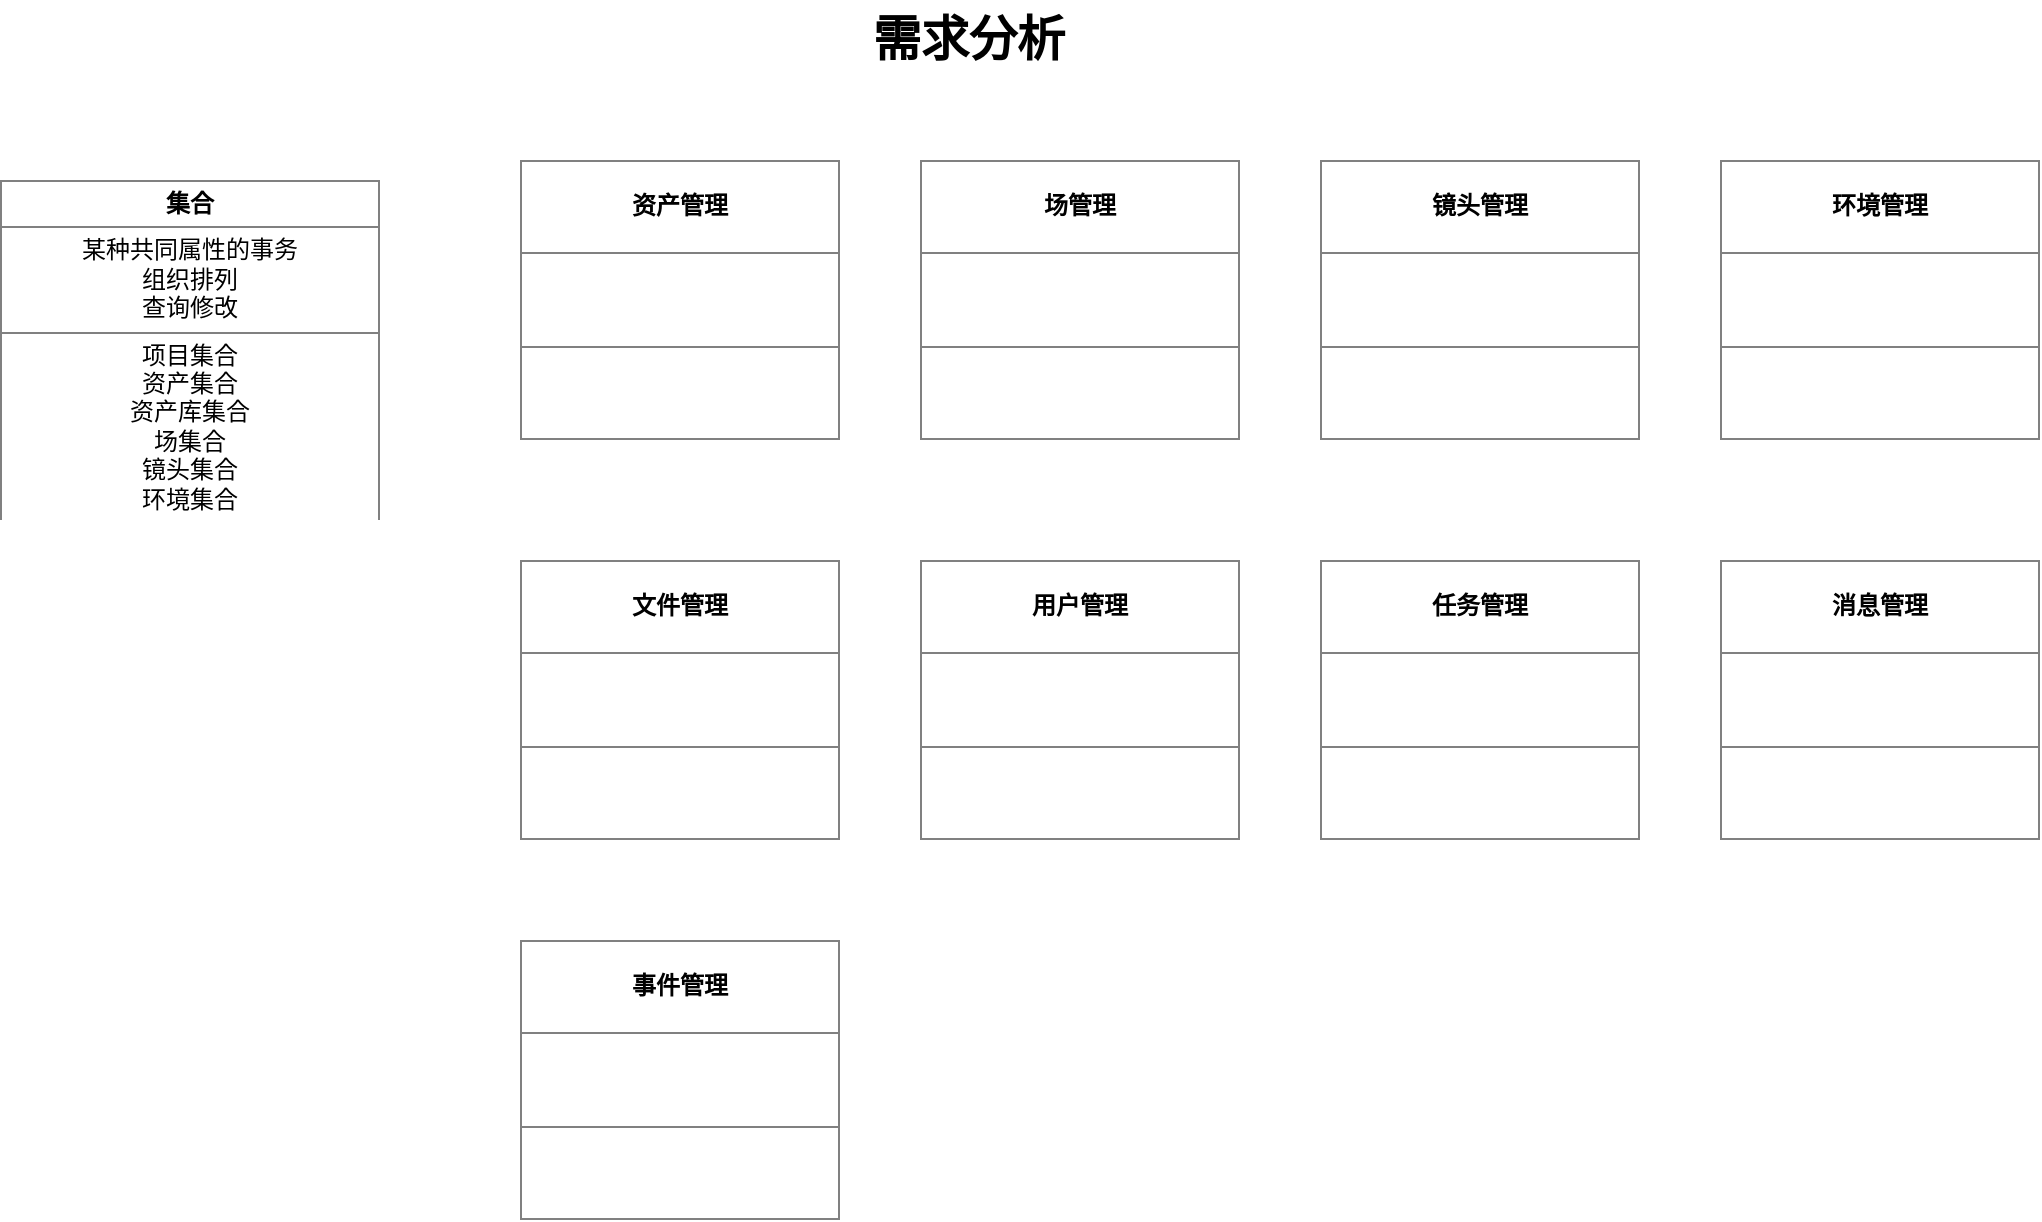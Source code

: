 <mxfile version="12.2.4" pages="2"><diagram id="6EQyow8jmTW_eA5zrk1E" name="需求分析"><mxGraphModel dx="1167" dy="766" grid="1" gridSize="10" guides="1" tooltips="1" connect="1" arrows="1" fold="1" page="1" pageScale="1" pageWidth="1169" pageHeight="1654" math="0" shadow="0"><root><mxCell id="0"/><mxCell id="1" parent="0"/><mxCell id="2" value="需求分析" style="text;strokeColor=none;fillColor=none;html=1;fontSize=24;fontStyle=1;verticalAlign=middle;align=center;" parent="1" vertex="1"><mxGeometry x="534" y="40" width="100" height="40" as="geometry"/></mxCell><mxCell id="4" value="&lt;table border=&quot;1&quot; width=&quot;100%&quot; cellpadding=&quot;4&quot; style=&quot;width: 100% ; height: 100% ; border-collapse: collapse&quot;&gt;&lt;tbody&gt;&lt;tr&gt;&lt;th align=&quot;center&quot;&gt;&lt;b&gt;资产管理&lt;/b&gt;&lt;/th&gt;&lt;/tr&gt;&lt;tr&gt;&lt;td align=&quot;center&quot;&gt;&lt;br&gt;&lt;/td&gt;&lt;/tr&gt;&lt;tr&gt;&lt;td align=&quot;center&quot;&gt;&lt;br&gt;&lt;/td&gt;&lt;/tr&gt;&lt;/tbody&gt;&lt;/table&gt;" style="text;html=1;strokeColor=none;fillColor=none;overflow=fill;" parent="1" vertex="1"><mxGeometry x="360" y="120" width="160" height="140" as="geometry"/></mxCell><mxCell id="5" value="&lt;table border=&quot;1&quot; width=&quot;100%&quot; cellpadding=&quot;4&quot; style=&quot;width: 100% ; height: 100% ; border-collapse: collapse&quot;&gt;&lt;tbody&gt;&lt;tr&gt;&lt;th align=&quot;center&quot;&gt;场管理&lt;/th&gt;&lt;/tr&gt;&lt;tr&gt;&lt;td align=&quot;center&quot;&gt;&lt;br&gt;&lt;/td&gt;&lt;/tr&gt;&lt;tr&gt;&lt;td align=&quot;center&quot;&gt;&lt;br&gt;&lt;/td&gt;&lt;/tr&gt;&lt;/tbody&gt;&lt;/table&gt;" style="text;html=1;strokeColor=none;fillColor=none;overflow=fill;" parent="1" vertex="1"><mxGeometry x="560" y="120" width="160" height="140" as="geometry"/></mxCell><mxCell id="6" value="&lt;table border=&quot;1&quot; width=&quot;100%&quot; cellpadding=&quot;4&quot; style=&quot;width: 100% ; height: 100% ; border-collapse: collapse&quot;&gt;&lt;tbody&gt;&lt;tr&gt;&lt;th align=&quot;center&quot;&gt;&lt;b&gt;任务管理&lt;/b&gt;&lt;/th&gt;&lt;/tr&gt;&lt;tr&gt;&lt;td align=&quot;center&quot;&gt;&lt;br&gt;&lt;/td&gt;&lt;/tr&gt;&lt;tr&gt;&lt;td align=&quot;center&quot;&gt;&lt;br&gt;&lt;/td&gt;&lt;/tr&gt;&lt;/tbody&gt;&lt;/table&gt;" style="text;html=1;strokeColor=none;fillColor=none;overflow=fill;" parent="1" vertex="1"><mxGeometry x="760" y="320" width="160" height="140" as="geometry"/></mxCell><mxCell id="8" value="&lt;table border=&quot;1&quot; width=&quot;100%&quot; cellpadding=&quot;4&quot; style=&quot;width: 100% ; height: 100% ; border-collapse: collapse&quot;&gt;&lt;tbody&gt;&lt;tr&gt;&lt;th align=&quot;center&quot;&gt;&lt;b&gt;事件管理&lt;/b&gt;&lt;/th&gt;&lt;/tr&gt;&lt;tr&gt;&lt;td align=&quot;center&quot;&gt;&lt;br&gt;&lt;/td&gt;&lt;/tr&gt;&lt;tr&gt;&lt;td align=&quot;center&quot;&gt;&lt;br&gt;&lt;/td&gt;&lt;/tr&gt;&lt;/tbody&gt;&lt;/table&gt;" style="text;html=1;strokeColor=none;fillColor=none;overflow=fill;" parent="1" vertex="1"><mxGeometry x="360" y="510" width="160" height="140" as="geometry"/></mxCell><mxCell id="9" value="&lt;table border=&quot;1&quot; width=&quot;100%&quot; cellpadding=&quot;4&quot; style=&quot;width: 100% ; height: 100% ; border-collapse: collapse&quot;&gt;&lt;tbody&gt;&lt;tr&gt;&lt;th align=&quot;center&quot;&gt;&lt;b&gt;消息管理&lt;/b&gt;&lt;/th&gt;&lt;/tr&gt;&lt;tr&gt;&lt;td align=&quot;center&quot;&gt;&lt;br&gt;&lt;/td&gt;&lt;/tr&gt;&lt;tr&gt;&lt;td align=&quot;center&quot;&gt;&lt;br&gt;&lt;/td&gt;&lt;/tr&gt;&lt;/tbody&gt;&lt;/table&gt;" style="text;html=1;strokeColor=none;fillColor=none;overflow=fill;" parent="1" vertex="1"><mxGeometry x="960" y="320" width="160" height="140" as="geometry"/></mxCell><mxCell id="10" value="&lt;table border=&quot;1&quot; width=&quot;100%&quot; cellpadding=&quot;4&quot; style=&quot;width: 100% ; height: 100% ; border-collapse: collapse&quot;&gt;&lt;tbody&gt;&lt;tr&gt;&lt;th align=&quot;center&quot;&gt;&lt;b&gt;用户管理&lt;/b&gt;&lt;/th&gt;&lt;/tr&gt;&lt;tr&gt;&lt;td align=&quot;center&quot;&gt;&lt;br&gt;&lt;/td&gt;&lt;/tr&gt;&lt;tr&gt;&lt;td align=&quot;center&quot;&gt;&lt;br&gt;&lt;/td&gt;&lt;/tr&gt;&lt;/tbody&gt;&lt;/table&gt;" style="text;html=1;strokeColor=none;fillColor=none;overflow=fill;" parent="1" vertex="1"><mxGeometry x="560" y="320" width="160" height="140" as="geometry"/></mxCell><mxCell id="11" value="&lt;table border=&quot;1&quot; width=&quot;100%&quot; cellpadding=&quot;4&quot; style=&quot;width: 100% ; height: 100% ; border-collapse: collapse&quot;&gt;&lt;tbody&gt;&lt;tr&gt;&lt;th align=&quot;center&quot;&gt;&lt;b&gt;文件管理&lt;/b&gt;&lt;/th&gt;&lt;/tr&gt;&lt;tr&gt;&lt;td align=&quot;center&quot;&gt;&lt;br&gt;&lt;/td&gt;&lt;/tr&gt;&lt;tr&gt;&lt;td align=&quot;center&quot;&gt;&lt;br&gt;&lt;/td&gt;&lt;/tr&gt;&lt;/tbody&gt;&lt;/table&gt;" style="text;html=1;strokeColor=none;fillColor=none;overflow=fill;" parent="1" vertex="1"><mxGeometry x="360" y="320" width="160" height="140" as="geometry"/></mxCell><mxCell id="12" value="&lt;table border=&quot;1&quot; width=&quot;100%&quot; cellpadding=&quot;4&quot; style=&quot;width: 100% ; height: 100% ; border-collapse: collapse&quot;&gt;&lt;tbody&gt;&lt;tr&gt;&lt;th align=&quot;center&quot;&gt;&lt;b&gt;镜头管理&lt;br&gt;&lt;/b&gt;&lt;/th&gt;&lt;/tr&gt;&lt;tr&gt;&lt;td align=&quot;center&quot;&gt;&lt;br&gt;&lt;/td&gt;&lt;/tr&gt;&lt;tr&gt;&lt;td align=&quot;center&quot;&gt;&lt;br&gt;&lt;/td&gt;&lt;/tr&gt;&lt;/tbody&gt;&lt;/table&gt;" style="text;html=1;strokeColor=none;fillColor=none;overflow=fill;" parent="1" vertex="1"><mxGeometry x="760" y="120" width="160" height="140" as="geometry"/></mxCell><mxCell id="13" value="&lt;table border=&quot;1&quot; width=&quot;100%&quot; cellpadding=&quot;4&quot; style=&quot;width: 100% ; height: 100% ; border-collapse: collapse&quot;&gt;&lt;tbody&gt;&lt;tr&gt;&lt;th align=&quot;center&quot;&gt;环境管理&lt;/th&gt;&lt;/tr&gt;&lt;tr&gt;&lt;td align=&quot;center&quot;&gt;&lt;br&gt;&lt;/td&gt;&lt;/tr&gt;&lt;tr&gt;&lt;td align=&quot;center&quot;&gt;&lt;br&gt;&lt;/td&gt;&lt;/tr&gt;&lt;/tbody&gt;&lt;/table&gt;" style="text;html=1;strokeColor=none;fillColor=none;overflow=fill;" parent="1" vertex="1"><mxGeometry x="960" y="120" width="160" height="140" as="geometry"/></mxCell><mxCell id="14" value="&lt;table border=&quot;1&quot; width=&quot;100%&quot; cellpadding=&quot;4&quot; style=&quot;width: 100% ; height: 100% ; border-collapse: collapse&quot;&gt;&lt;tbody&gt;&lt;tr&gt;&lt;th align=&quot;center&quot;&gt;集合&lt;/th&gt;&lt;/tr&gt;&lt;tr&gt;&lt;td align=&quot;center&quot;&gt;某种共同属性的事务&lt;br&gt;组织排列&lt;br&gt;查询修改&lt;/td&gt;&lt;/tr&gt;&lt;tr&gt;&lt;td align=&quot;center&quot;&gt;项目集合&lt;br&gt;资产集合&lt;br&gt;资产库集合&lt;br&gt;场集合&lt;br&gt;镜头集合&lt;br&gt;环境集合&lt;/td&gt;&lt;/tr&gt;&lt;/tbody&gt;&lt;/table&gt;" style="text;html=1;strokeColor=none;fillColor=none;overflow=fill;" parent="1" vertex="1"><mxGeometry x="100" y="130" width="190" height="170" as="geometry"/></mxCell></root></mxGraphModel></diagram><diagram id="FaBvAoLKe_OZVVh36wb9" name="基本概念"><mxGraphModel dx="2334" dy="1532" grid="1" gridSize="10" guides="1" tooltips="1" connect="1" arrows="1" fold="1" page="1" pageScale="1" pageWidth="1169" pageHeight="1654" math="0" shadow="0"><root><mxCell id="MNBX2XGWASTM5ONNpUjK-0"/><mxCell id="MNBX2XGWASTM5ONNpUjK-1" parent="MNBX2XGWASTM5ONNpUjK-0"/><mxCell id="lL6SUQ2EgC3CxTlzt_lU-0" value="集合" style="swimlane;fontStyle=0;childLayout=stackLayout;horizontal=1;startSize=26;fillColor=#fff2cc;horizontalStack=0;resizeParent=1;resizeParentMax=0;resizeLast=0;collapsible=1;marginBottom=0;swimlaneFillColor=#ffffff;align=center;fontSize=14;strokeColor=#d6b656;" parent="MNBX2XGWASTM5ONNpUjK-1" vertex="1"><mxGeometry x="280" y="241" width="140" height="62" as="geometry"/></mxCell><mxCell id="lL6SUQ2EgC3CxTlzt_lU-5" value="属性字典" style="shape=partialRectangle;top=0;left=0;right=0;bottom=0;align=left;verticalAlign=top;fillColor=none;spacingLeft=34;spacingRight=4;overflow=hidden;rotatable=0;points=[[0,0.5],[1,0.5]];portConstraint=eastwest;dropTarget=0;fontSize=12;" parent="lL6SUQ2EgC3CxTlzt_lU-0" vertex="1"><mxGeometry y="26" width="140" height="26" as="geometry"/></mxCell><mxCell id="lL6SUQ2EgC3CxTlzt_lU-6" value="" style="shape=partialRectangle;top=0;left=0;bottom=0;fillColor=none;align=left;verticalAlign=top;spacingLeft=4;spacingRight=4;overflow=hidden;rotatable=0;points=[];portConstraint=eastwest;part=1;fontSize=12;" parent="lL6SUQ2EgC3CxTlzt_lU-5" vertex="1" connectable="0"><mxGeometry width="30" height="26" as="geometry"/></mxCell><mxCell id="lL6SUQ2EgC3CxTlzt_lU-9" value="" style="shape=partialRectangle;top=0;left=0;right=0;bottom=0;align=left;verticalAlign=top;fillColor=none;spacingLeft=34;spacingRight=4;overflow=hidden;rotatable=0;points=[[0,0.5],[1,0.5]];portConstraint=eastwest;dropTarget=0;fontSize=12;" parent="lL6SUQ2EgC3CxTlzt_lU-0" vertex="1"><mxGeometry y="52" width="140" height="10" as="geometry"/></mxCell><mxCell id="lL6SUQ2EgC3CxTlzt_lU-10" value="" style="shape=partialRectangle;top=0;left=0;bottom=0;fillColor=none;align=left;verticalAlign=top;spacingLeft=4;spacingRight=4;overflow=hidden;rotatable=0;points=[];portConstraint=eastwest;part=1;fontSize=12;" parent="lL6SUQ2EgC3CxTlzt_lU-9" vertex="1" connectable="0"><mxGeometry width="30" height="10" as="geometry"/></mxCell><mxCell id="lL6SUQ2EgC3CxTlzt_lU-11" value="文件" style="swimlane;fontStyle=0;childLayout=stackLayout;horizontal=1;startSize=26;fillColor=#e0e0e0;horizontalStack=0;resizeParent=1;resizeParentMax=0;resizeLast=0;collapsible=1;marginBottom=0;swimlaneFillColor=#ffffff;align=center;fontSize=14;" parent="MNBX2XGWASTM5ONNpUjK-1" vertex="1"><mxGeometry x="520" y="240" width="160" height="166" as="geometry"/></mxCell><mxCell id="lL6SUQ2EgC3CxTlzt_lU-16" value="哈希" style="shape=partialRectangle;top=0;left=0;right=0;bottom=0;align=left;verticalAlign=top;fillColor=none;spacingLeft=34;spacingRight=4;overflow=hidden;rotatable=0;points=[[0,0.5],[1,0.5]];portConstraint=eastwest;dropTarget=0;fontSize=12;" parent="lL6SUQ2EgC3CxTlzt_lU-11" vertex="1"><mxGeometry y="26" width="160" height="26" as="geometry"/></mxCell><mxCell id="lL6SUQ2EgC3CxTlzt_lU-17" value="" style="shape=partialRectangle;top=0;left=0;bottom=0;fillColor=none;align=left;verticalAlign=top;spacingLeft=4;spacingRight=4;overflow=hidden;rotatable=0;points=[];portConstraint=eastwest;part=1;fontSize=12;" parent="lL6SUQ2EgC3CxTlzt_lU-16" vertex="1" connectable="0"><mxGeometry width="30" height="26" as="geometry"/></mxCell><mxCell id="lL6SUQ2EgC3CxTlzt_lU-18" value="绝对路径" style="shape=partialRectangle;top=0;left=0;right=0;bottom=0;align=left;verticalAlign=top;fillColor=none;spacingLeft=34;spacingRight=4;overflow=hidden;rotatable=0;points=[[0,0.5],[1,0.5]];portConstraint=eastwest;dropTarget=0;fontSize=12;" parent="lL6SUQ2EgC3CxTlzt_lU-11" vertex="1"><mxGeometry y="52" width="160" height="26" as="geometry"/></mxCell><mxCell id="lL6SUQ2EgC3CxTlzt_lU-19" value="" style="shape=partialRectangle;top=0;left=0;bottom=0;fillColor=none;align=left;verticalAlign=top;spacingLeft=4;spacingRight=4;overflow=hidden;rotatable=0;points=[];portConstraint=eastwest;part=1;fontSize=12;" parent="lL6SUQ2EgC3CxTlzt_lU-18" vertex="1" connectable="0"><mxGeometry width="30" height="26" as="geometry"/></mxCell><mxCell id="lL6SUQ2EgC3CxTlzt_lU-22" value="相对路径" style="shape=partialRectangle;top=0;left=0;right=0;bottom=0;align=left;verticalAlign=top;fillColor=none;spacingLeft=34;spacingRight=4;overflow=hidden;rotatable=0;points=[[0,0.5],[1,0.5]];portConstraint=eastwest;dropTarget=0;fontSize=12;" parent="lL6SUQ2EgC3CxTlzt_lU-11" vertex="1"><mxGeometry y="78" width="160" height="26" as="geometry"/></mxCell><mxCell id="lL6SUQ2EgC3CxTlzt_lU-23" value="" style="shape=partialRectangle;top=0;left=0;bottom=0;fillColor=none;align=left;verticalAlign=top;spacingLeft=4;spacingRight=4;overflow=hidden;rotatable=0;points=[];portConstraint=eastwest;part=1;fontSize=12;" parent="lL6SUQ2EgC3CxTlzt_lU-22" vertex="1" connectable="0"><mxGeometry width="30" height="26" as="geometry"/></mxCell><mxCell id="lL6SUQ2EgC3CxTlzt_lU-24" value="其他路径" style="shape=partialRectangle;top=0;left=0;right=0;bottom=0;align=left;verticalAlign=top;fillColor=none;spacingLeft=34;spacingRight=4;overflow=hidden;rotatable=0;points=[[0,0.5],[1,0.5]];portConstraint=eastwest;dropTarget=0;fontSize=12;" parent="lL6SUQ2EgC3CxTlzt_lU-11" vertex="1"><mxGeometry y="104" width="160" height="26" as="geometry"/></mxCell><mxCell id="lL6SUQ2EgC3CxTlzt_lU-25" value="" style="shape=partialRectangle;top=0;left=0;bottom=0;fillColor=none;align=left;verticalAlign=top;spacingLeft=4;spacingRight=4;overflow=hidden;rotatable=0;points=[];portConstraint=eastwest;part=1;fontSize=12;" parent="lL6SUQ2EgC3CxTlzt_lU-24" vertex="1" connectable="0"><mxGeometry width="30" height="26" as="geometry"/></mxCell><mxCell id="lL6SUQ2EgC3CxTlzt_lU-28" value="软件" style="shape=partialRectangle;top=0;left=0;right=0;bottom=0;align=left;verticalAlign=top;fillColor=none;spacingLeft=34;spacingRight=4;overflow=hidden;rotatable=0;points=[[0,0.5],[1,0.5]];portConstraint=eastwest;dropTarget=0;fontSize=12;" parent="lL6SUQ2EgC3CxTlzt_lU-11" vertex="1"><mxGeometry y="130" width="160" height="26" as="geometry"/></mxCell><mxCell id="lL6SUQ2EgC3CxTlzt_lU-29" value="" style="shape=partialRectangle;top=0;left=0;bottom=0;fillColor=none;align=left;verticalAlign=top;spacingLeft=4;spacingRight=4;overflow=hidden;rotatable=0;points=[];portConstraint=eastwest;part=1;fontSize=12;" parent="lL6SUQ2EgC3CxTlzt_lU-28" vertex="1" connectable="0"><mxGeometry width="30" height="26" as="geometry"/></mxCell><mxCell id="lL6SUQ2EgC3CxTlzt_lU-20" value="" style="shape=partialRectangle;top=0;left=0;right=0;bottom=0;align=left;verticalAlign=top;fillColor=none;spacingLeft=34;spacingRight=4;overflow=hidden;rotatable=0;points=[[0,0.5],[1,0.5]];portConstraint=eastwest;dropTarget=0;fontSize=12;" parent="lL6SUQ2EgC3CxTlzt_lU-11" vertex="1"><mxGeometry y="156" width="160" height="10" as="geometry"/></mxCell><mxCell id="lL6SUQ2EgC3CxTlzt_lU-21" value="" style="shape=partialRectangle;top=0;left=0;bottom=0;fillColor=none;align=left;verticalAlign=top;spacingLeft=4;spacingRight=4;overflow=hidden;rotatable=0;points=[];portConstraint=eastwest;part=1;fontSize=12;" parent="lL6SUQ2EgC3CxTlzt_lU-20" vertex="1" connectable="0"><mxGeometry width="30" height="10" as="geometry"/></mxCell><mxCell id="lL6SUQ2EgC3CxTlzt_lU-32" value="通用属性" style="swimlane;fontStyle=0;childLayout=stackLayout;horizontal=1;startSize=26;fillColor=#fff2cc;horizontalStack=0;resizeParent=1;resizeParentMax=0;resizeLast=0;collapsible=1;marginBottom=0;swimlaneFillColor=#ffffff;align=center;fontSize=14;strokeColor=#d6b656;" parent="MNBX2XGWASTM5ONNpUjK-1" vertex="1"><mxGeometry x="80" y="241" width="160" height="196" as="geometry"/></mxCell><mxCell id="lL6SUQ2EgC3CxTlzt_lU-33" value="编号" style="shape=partialRectangle;top=0;left=0;right=0;bottom=1;align=left;verticalAlign=middle;fillColor=none;spacingLeft=34;spacingRight=4;overflow=hidden;rotatable=0;points=[[0,0.5],[1,0.5]];portConstraint=eastwest;dropTarget=0;fontStyle=5;fontSize=12;" parent="lL6SUQ2EgC3CxTlzt_lU-32" vertex="1"><mxGeometry y="26" width="160" height="30" as="geometry"/></mxCell><mxCell id="lL6SUQ2EgC3CxTlzt_lU-34" value="PK" style="shape=partialRectangle;top=0;left=0;bottom=0;fillColor=none;align=left;verticalAlign=middle;spacingLeft=4;spacingRight=4;overflow=hidden;rotatable=0;points=[];portConstraint=eastwest;part=1;fontSize=12;" parent="lL6SUQ2EgC3CxTlzt_lU-33" vertex="1" connectable="0"><mxGeometry width="30" height="30" as="geometry"/></mxCell><mxCell id="lL6SUQ2EgC3CxTlzt_lU-35" value="名" style="shape=partialRectangle;top=0;left=0;right=0;bottom=0;align=left;verticalAlign=top;fillColor=none;spacingLeft=34;spacingRight=4;overflow=hidden;rotatable=0;points=[[0,0.5],[1,0.5]];portConstraint=eastwest;dropTarget=0;fontSize=12;" parent="lL6SUQ2EgC3CxTlzt_lU-32" vertex="1"><mxGeometry y="56" width="160" height="26" as="geometry"/></mxCell><mxCell id="lL6SUQ2EgC3CxTlzt_lU-36" value="" style="shape=partialRectangle;top=0;left=0;bottom=0;fillColor=none;align=left;verticalAlign=top;spacingLeft=4;spacingRight=4;overflow=hidden;rotatable=0;points=[];portConstraint=eastwest;part=1;fontSize=12;" parent="lL6SUQ2EgC3CxTlzt_lU-35" vertex="1" connectable="0"><mxGeometry width="30" height="26" as="geometry"/></mxCell><mxCell id="lL6SUQ2EgC3CxTlzt_lU-37" value="创建者" style="shape=partialRectangle;top=0;left=0;right=0;bottom=0;align=left;verticalAlign=top;fillColor=none;spacingLeft=34;spacingRight=4;overflow=hidden;rotatable=0;points=[[0,0.5],[1,0.5]];portConstraint=eastwest;dropTarget=0;fontSize=12;" parent="lL6SUQ2EgC3CxTlzt_lU-32" vertex="1"><mxGeometry y="82" width="160" height="26" as="geometry"/></mxCell><mxCell id="lL6SUQ2EgC3CxTlzt_lU-38" value="" style="shape=partialRectangle;top=0;left=0;bottom=0;fillColor=none;align=left;verticalAlign=top;spacingLeft=4;spacingRight=4;overflow=hidden;rotatable=0;points=[];portConstraint=eastwest;part=1;fontSize=12;" parent="lL6SUQ2EgC3CxTlzt_lU-37" vertex="1" connectable="0"><mxGeometry width="30" height="26" as="geometry"/></mxCell><mxCell id="lL6SUQ2EgC3CxTlzt_lU-39" value="创建时间" style="shape=partialRectangle;top=0;left=0;right=0;bottom=0;align=left;verticalAlign=top;fillColor=none;spacingLeft=34;spacingRight=4;overflow=hidden;rotatable=0;points=[[0,0.5],[1,0.5]];portConstraint=eastwest;dropTarget=0;fontSize=12;" parent="lL6SUQ2EgC3CxTlzt_lU-32" vertex="1"><mxGeometry y="108" width="160" height="26" as="geometry"/></mxCell><mxCell id="lL6SUQ2EgC3CxTlzt_lU-40" value="" style="shape=partialRectangle;top=0;left=0;bottom=0;fillColor=none;align=left;verticalAlign=top;spacingLeft=4;spacingRight=4;overflow=hidden;rotatable=0;points=[];portConstraint=eastwest;part=1;fontSize=12;" parent="lL6SUQ2EgC3CxTlzt_lU-39" vertex="1" connectable="0"><mxGeometry width="30" height="26" as="geometry"/></mxCell><mxCell id="lL6SUQ2EgC3CxTlzt_lU-43" value="修改者" style="shape=partialRectangle;top=0;left=0;right=0;bottom=0;align=left;verticalAlign=top;fillColor=none;spacingLeft=34;spacingRight=4;overflow=hidden;rotatable=0;points=[[0,0.5],[1,0.5]];portConstraint=eastwest;dropTarget=0;fontSize=12;" parent="lL6SUQ2EgC3CxTlzt_lU-32" vertex="1"><mxGeometry y="134" width="160" height="26" as="geometry"/></mxCell><mxCell id="lL6SUQ2EgC3CxTlzt_lU-44" value="" style="shape=partialRectangle;top=0;left=0;bottom=0;fillColor=none;align=left;verticalAlign=top;spacingLeft=4;spacingRight=4;overflow=hidden;rotatable=0;points=[];portConstraint=eastwest;part=1;fontSize=12;" parent="lL6SUQ2EgC3CxTlzt_lU-43" vertex="1" connectable="0"><mxGeometry width="30" height="26" as="geometry"/></mxCell><mxCell id="lL6SUQ2EgC3CxTlzt_lU-45" value="修改时间" style="shape=partialRectangle;top=0;left=0;right=0;bottom=0;align=left;verticalAlign=top;fillColor=none;spacingLeft=34;spacingRight=4;overflow=hidden;rotatable=0;points=[[0,0.5],[1,0.5]];portConstraint=eastwest;dropTarget=0;fontSize=12;" parent="lL6SUQ2EgC3CxTlzt_lU-32" vertex="1"><mxGeometry y="160" width="160" height="26" as="geometry"/></mxCell><mxCell id="lL6SUQ2EgC3CxTlzt_lU-46" value="" style="shape=partialRectangle;top=0;left=0;bottom=0;fillColor=none;align=left;verticalAlign=top;spacingLeft=4;spacingRight=4;overflow=hidden;rotatable=0;points=[];portConstraint=eastwest;part=1;fontSize=12;" parent="lL6SUQ2EgC3CxTlzt_lU-45" vertex="1" connectable="0"><mxGeometry width="30" height="26" as="geometry"/></mxCell><mxCell id="lL6SUQ2EgC3CxTlzt_lU-41" value="" style="shape=partialRectangle;top=0;left=0;right=0;bottom=0;align=left;verticalAlign=top;fillColor=none;spacingLeft=34;spacingRight=4;overflow=hidden;rotatable=0;points=[[0,0.5],[1,0.5]];portConstraint=eastwest;dropTarget=0;fontSize=12;" parent="lL6SUQ2EgC3CxTlzt_lU-32" vertex="1"><mxGeometry y="186" width="160" height="10" as="geometry"/></mxCell><mxCell id="lL6SUQ2EgC3CxTlzt_lU-42" value="" style="shape=partialRectangle;top=0;left=0;bottom=0;fillColor=none;align=left;verticalAlign=top;spacingLeft=4;spacingRight=4;overflow=hidden;rotatable=0;points=[];portConstraint=eastwest;part=1;fontSize=12;" parent="lL6SUQ2EgC3CxTlzt_lU-41" vertex="1" connectable="0"><mxGeometry width="30" height="10" as="geometry"/></mxCell><mxCell id="lL6SUQ2EgC3CxTlzt_lU-47" value="基本实体" style="text;strokeColor=none;fillColor=none;html=1;fontSize=24;fontStyle=1;verticalAlign=middle;align=center;" parent="MNBX2XGWASTM5ONNpUjK-1" vertex="1"><mxGeometry x="534" y="80" width="100" height="40" as="geometry"/></mxCell><mxCell id="lL6SUQ2EgC3CxTlzt_lU-48" value="过程" style="swimlane;fontStyle=0;childLayout=stackLayout;horizontal=1;startSize=26;fillColor=#e0e0e0;horizontalStack=0;resizeParent=1;resizeParentMax=0;resizeLast=0;collapsible=1;marginBottom=0;swimlaneFillColor=#ffffff;align=center;fontSize=14;" parent="MNBX2XGWASTM5ONNpUjK-1" vertex="1"><mxGeometry x="720" y="240" width="160" height="62" as="geometry"/></mxCell><mxCell id="lL6SUQ2EgC3CxTlzt_lU-51" value="任务节点链" style="shape=partialRectangle;top=0;left=0;right=0;bottom=0;align=left;verticalAlign=top;fillColor=none;spacingLeft=34;spacingRight=4;overflow=hidden;rotatable=0;points=[[0,0.5],[1,0.5]];portConstraint=eastwest;dropTarget=0;fontSize=12;" parent="lL6SUQ2EgC3CxTlzt_lU-48" vertex="1"><mxGeometry y="26" width="160" height="26" as="geometry"/></mxCell><mxCell id="lL6SUQ2EgC3CxTlzt_lU-52" value="" style="shape=partialRectangle;top=0;left=0;bottom=0;fillColor=none;align=left;verticalAlign=top;spacingLeft=4;spacingRight=4;overflow=hidden;rotatable=0;points=[];portConstraint=eastwest;part=1;fontSize=12;" parent="lL6SUQ2EgC3CxTlzt_lU-51" vertex="1" connectable="0"><mxGeometry width="30" height="26" as="geometry"/></mxCell><mxCell id="lL6SUQ2EgC3CxTlzt_lU-57" value="" style="shape=partialRectangle;top=0;left=0;right=0;bottom=0;align=left;verticalAlign=top;fillColor=none;spacingLeft=34;spacingRight=4;overflow=hidden;rotatable=0;points=[[0,0.5],[1,0.5]];portConstraint=eastwest;dropTarget=0;fontSize=12;" parent="lL6SUQ2EgC3CxTlzt_lU-48" vertex="1"><mxGeometry y="52" width="160" height="10" as="geometry"/></mxCell><mxCell id="lL6SUQ2EgC3CxTlzt_lU-58" value="" style="shape=partialRectangle;top=0;left=0;bottom=0;fillColor=none;align=left;verticalAlign=top;spacingLeft=4;spacingRight=4;overflow=hidden;rotatable=0;points=[];portConstraint=eastwest;part=1;fontSize=12;" parent="lL6SUQ2EgC3CxTlzt_lU-57" vertex="1" connectable="0"><mxGeometry width="30" height="10" as="geometry"/></mxCell><mxCell id="y0f2iPOmmdhCLqLS2lM4-0" value="任务" style="swimlane;fontStyle=0;childLayout=stackLayout;horizontal=1;startSize=26;fillColor=#e0e0e0;horizontalStack=0;resizeParent=1;resizeParentMax=0;resizeLast=0;collapsible=1;marginBottom=0;swimlaneFillColor=#ffffff;align=center;fontSize=14;" parent="MNBX2XGWASTM5ONNpUjK-1" vertex="1"><mxGeometry x="920" y="240" width="160" height="218" as="geometry"/></mxCell><mxCell id="19CtauLuJgR0yNyqNdeJ-2" value="输出操作" style="shape=partialRectangle;top=0;left=0;right=0;bottom=0;align=left;verticalAlign=top;fillColor=none;spacingLeft=34;spacingRight=4;overflow=hidden;rotatable=0;points=[[0,0.5],[1,0.5]];portConstraint=eastwest;dropTarget=0;fontSize=12;" parent="y0f2iPOmmdhCLqLS2lM4-0" vertex="1"><mxGeometry y="26" width="160" height="26" as="geometry"/></mxCell><mxCell id="19CtauLuJgR0yNyqNdeJ-3" value="" style="shape=partialRectangle;top=0;left=0;bottom=0;fillColor=none;align=left;verticalAlign=top;spacingLeft=4;spacingRight=4;overflow=hidden;rotatable=0;points=[];portConstraint=eastwest;part=1;fontSize=12;" parent="19CtauLuJgR0yNyqNdeJ-2" vertex="1" connectable="0"><mxGeometry width="30" height="26" as="geometry"/></mxCell><mxCell id="19CtauLuJgR0yNyqNdeJ-0" value="输出文件" style="shape=partialRectangle;top=0;left=0;right=0;bottom=0;align=left;verticalAlign=top;fillColor=none;spacingLeft=34;spacingRight=4;overflow=hidden;rotatable=0;points=[[0,0.5],[1,0.5]];portConstraint=eastwest;dropTarget=0;fontSize=12;" parent="y0f2iPOmmdhCLqLS2lM4-0" vertex="1"><mxGeometry y="52" width="160" height="26" as="geometry"/></mxCell><mxCell id="19CtauLuJgR0yNyqNdeJ-1" value="" style="shape=partialRectangle;top=0;left=0;bottom=0;fillColor=none;align=left;verticalAlign=top;spacingLeft=4;spacingRight=4;overflow=hidden;rotatable=0;points=[];portConstraint=eastwest;part=1;fontSize=12;" parent="19CtauLuJgR0yNyqNdeJ-0" vertex="1" connectable="0"><mxGeometry width="30" height="26" as="geometry"/></mxCell><mxCell id="X1WXNgzjpV7sHDp6EicM-0" value="上游任务" style="shape=partialRectangle;top=0;left=0;right=0;bottom=0;align=left;verticalAlign=top;fillColor=none;spacingLeft=34;spacingRight=4;overflow=hidden;rotatable=0;points=[[0,0.5],[1,0.5]];portConstraint=eastwest;dropTarget=0;fontSize=12;" parent="y0f2iPOmmdhCLqLS2lM4-0" vertex="1"><mxGeometry y="78" width="160" height="26" as="geometry"/></mxCell><mxCell id="X1WXNgzjpV7sHDp6EicM-1" value="" style="shape=partialRectangle;top=0;left=0;bottom=0;fillColor=none;align=left;verticalAlign=top;spacingLeft=4;spacingRight=4;overflow=hidden;rotatable=0;points=[];portConstraint=eastwest;part=1;fontSize=12;" parent="X1WXNgzjpV7sHDp6EicM-0" vertex="1" connectable="0"><mxGeometry width="30" height="26" as="geometry"/></mxCell><mxCell id="X1WXNgzjpV7sHDp6EicM-2" value="下游任务" style="shape=partialRectangle;top=0;left=0;right=0;bottom=0;align=left;verticalAlign=top;fillColor=none;spacingLeft=34;spacingRight=4;overflow=hidden;rotatable=0;points=[[0,0.5],[1,0.5]];portConstraint=eastwest;dropTarget=0;fontSize=12;" parent="y0f2iPOmmdhCLqLS2lM4-0" vertex="1"><mxGeometry y="104" width="160" height="26" as="geometry"/></mxCell><mxCell id="X1WXNgzjpV7sHDp6EicM-3" value="" style="shape=partialRectangle;top=0;left=0;bottom=0;fillColor=none;align=left;verticalAlign=top;spacingLeft=4;spacingRight=4;overflow=hidden;rotatable=0;points=[];portConstraint=eastwest;part=1;fontSize=12;" parent="X1WXNgzjpV7sHDp6EicM-2" vertex="1" connectable="0"><mxGeometry width="30" height="26" as="geometry"/></mxCell><mxCell id="y0f2iPOmmdhCLqLS2lM4-3" value="关联文件" style="shape=partialRectangle;top=0;left=0;right=0;bottom=0;align=left;verticalAlign=top;fillColor=none;spacingLeft=34;spacingRight=4;overflow=hidden;rotatable=0;points=[[0,0.5],[1,0.5]];portConstraint=eastwest;dropTarget=0;fontSize=12;" parent="y0f2iPOmmdhCLqLS2lM4-0" vertex="1"><mxGeometry y="130" width="160" height="26" as="geometry"/></mxCell><mxCell id="y0f2iPOmmdhCLqLS2lM4-4" value="" style="shape=partialRectangle;top=0;left=0;bottom=0;fillColor=none;align=left;verticalAlign=top;spacingLeft=4;spacingRight=4;overflow=hidden;rotatable=0;points=[];portConstraint=eastwest;part=1;fontSize=12;" parent="y0f2iPOmmdhCLqLS2lM4-3" vertex="1" connectable="0"><mxGeometry width="30" height="26" as="geometry"/></mxCell><mxCell id="y0f2iPOmmdhCLqLS2lM4-5" value="关联操作" style="shape=partialRectangle;top=0;left=0;right=0;bottom=0;align=left;verticalAlign=top;fillColor=none;spacingLeft=34;spacingRight=4;overflow=hidden;rotatable=0;points=[[0,0.5],[1,0.5]];portConstraint=eastwest;dropTarget=0;fontSize=12;" parent="y0f2iPOmmdhCLqLS2lM4-0" vertex="1"><mxGeometry y="156" width="160" height="26" as="geometry"/></mxCell><mxCell id="y0f2iPOmmdhCLqLS2lM4-6" value="" style="shape=partialRectangle;top=0;left=0;bottom=0;fillColor=none;align=left;verticalAlign=top;spacingLeft=4;spacingRight=4;overflow=hidden;rotatable=0;points=[];portConstraint=eastwest;part=1;fontSize=12;" parent="y0f2iPOmmdhCLqLS2lM4-5" vertex="1" connectable="0"><mxGeometry width="30" height="26" as="geometry"/></mxCell><mxCell id="y0f2iPOmmdhCLqLS2lM4-7" value="关联事件表" style="shape=partialRectangle;top=0;left=0;right=0;bottom=0;align=left;verticalAlign=top;fillColor=none;spacingLeft=34;spacingRight=4;overflow=hidden;rotatable=0;points=[[0,0.5],[1,0.5]];portConstraint=eastwest;dropTarget=0;fontSize=12;" parent="y0f2iPOmmdhCLqLS2lM4-0" vertex="1"><mxGeometry y="182" width="160" height="26" as="geometry"/></mxCell><mxCell id="y0f2iPOmmdhCLqLS2lM4-8" value="" style="shape=partialRectangle;top=0;left=0;bottom=0;fillColor=none;align=left;verticalAlign=top;spacingLeft=4;spacingRight=4;overflow=hidden;rotatable=0;points=[];portConstraint=eastwest;part=1;fontSize=12;" parent="y0f2iPOmmdhCLqLS2lM4-7" vertex="1" connectable="0"><mxGeometry width="30" height="26" as="geometry"/></mxCell><mxCell id="y0f2iPOmmdhCLqLS2lM4-9" value="" style="shape=partialRectangle;top=0;left=0;right=0;bottom=0;align=left;verticalAlign=top;fillColor=none;spacingLeft=34;spacingRight=4;overflow=hidden;rotatable=0;points=[[0,0.5],[1,0.5]];portConstraint=eastwest;dropTarget=0;fontSize=12;" parent="y0f2iPOmmdhCLqLS2lM4-0" vertex="1"><mxGeometry y="208" width="160" height="10" as="geometry"/></mxCell><mxCell id="y0f2iPOmmdhCLqLS2lM4-10" value="" style="shape=partialRectangle;top=0;left=0;bottom=0;fillColor=none;align=left;verticalAlign=top;spacingLeft=4;spacingRight=4;overflow=hidden;rotatable=0;points=[];portConstraint=eastwest;part=1;fontSize=12;" parent="y0f2iPOmmdhCLqLS2lM4-9" vertex="1" connectable="0"><mxGeometry width="30" height="10" as="geometry"/></mxCell><mxCell id="y0f2iPOmmdhCLqLS2lM4-11" value="事件" style="swimlane;fontStyle=0;childLayout=stackLayout;horizontal=1;startSize=26;fillColor=#e0e0e0;horizontalStack=0;resizeParent=1;resizeParentMax=0;resizeLast=0;collapsible=1;marginBottom=0;swimlaneFillColor=#ffffff;align=center;fontSize=14;" parent="MNBX2XGWASTM5ONNpUjK-1" vertex="1"><mxGeometry x="100" y="756" width="140" height="88" as="geometry"/></mxCell><mxCell id="y0f2iPOmmdhCLqLS2lM4-12" value="触发者" style="shape=partialRectangle;top=0;left=0;right=0;bottom=0;align=left;verticalAlign=top;fillColor=none;spacingLeft=34;spacingRight=4;overflow=hidden;rotatable=0;points=[[0,0.5],[1,0.5]];portConstraint=eastwest;dropTarget=0;fontSize=12;" parent="y0f2iPOmmdhCLqLS2lM4-11" vertex="1"><mxGeometry y="26" width="140" height="26" as="geometry"/></mxCell><mxCell id="y0f2iPOmmdhCLqLS2lM4-13" value="" style="shape=partialRectangle;top=0;left=0;bottom=0;fillColor=none;align=left;verticalAlign=top;spacingLeft=4;spacingRight=4;overflow=hidden;rotatable=0;points=[];portConstraint=eastwest;part=1;fontSize=12;" parent="y0f2iPOmmdhCLqLS2lM4-12" vertex="1" connectable="0"><mxGeometry width="30" height="26" as="geometry"/></mxCell><mxCell id="nEuMtzaLhJ5AeWKmG9S7-18" value="事件队列" style="shape=partialRectangle;top=0;left=0;right=0;bottom=0;align=left;verticalAlign=top;fillColor=none;spacingLeft=34;spacingRight=4;overflow=hidden;rotatable=0;points=[[0,0.5],[1,0.5]];portConstraint=eastwest;dropTarget=0;fontSize=12;" parent="y0f2iPOmmdhCLqLS2lM4-11" vertex="1"><mxGeometry y="52" width="140" height="26" as="geometry"/></mxCell><mxCell id="nEuMtzaLhJ5AeWKmG9S7-19" value="" style="shape=partialRectangle;top=0;left=0;bottom=0;fillColor=none;align=left;verticalAlign=top;spacingLeft=4;spacingRight=4;overflow=hidden;rotatable=0;points=[];portConstraint=eastwest;part=1;fontSize=12;" parent="nEuMtzaLhJ5AeWKmG9S7-18" vertex="1" connectable="0"><mxGeometry width="30" height="26" as="geometry"/></mxCell><mxCell id="y0f2iPOmmdhCLqLS2lM4-14" value="" style="shape=partialRectangle;top=0;left=0;right=0;bottom=0;align=left;verticalAlign=top;fillColor=none;spacingLeft=34;spacingRight=4;overflow=hidden;rotatable=0;points=[[0,0.5],[1,0.5]];portConstraint=eastwest;dropTarget=0;fontSize=12;" parent="y0f2iPOmmdhCLqLS2lM4-11" vertex="1"><mxGeometry y="78" width="140" height="10" as="geometry"/></mxCell><mxCell id="y0f2iPOmmdhCLqLS2lM4-15" value="" style="shape=partialRectangle;top=0;left=0;bottom=0;fillColor=none;align=left;verticalAlign=top;spacingLeft=4;spacingRight=4;overflow=hidden;rotatable=0;points=[];portConstraint=eastwest;part=1;fontSize=12;" parent="y0f2iPOmmdhCLqLS2lM4-14" vertex="1" connectable="0"><mxGeometry width="30" height="10" as="geometry"/></mxCell><mxCell id="y0f2iPOmmdhCLqLS2lM4-22" value="通用事件？？" style="swimlane;fontStyle=0;childLayout=stackLayout;horizontal=1;startSize=26;fillColor=#e0e0e0;horizontalStack=0;resizeParent=1;resizeParentMax=0;resizeLast=0;collapsible=1;marginBottom=0;swimlaneFillColor=#ffffff;align=center;fontSize=14;" parent="MNBX2XGWASTM5ONNpUjK-1" vertex="1"><mxGeometry x="520" y="581" width="160" height="88" as="geometry"/></mxCell><mxCell id="y0f2iPOmmdhCLqLS2lM4-23" value="新建" style="shape=partialRectangle;top=0;left=0;right=0;bottom=0;align=left;verticalAlign=top;fillColor=none;spacingLeft=34;spacingRight=4;overflow=hidden;rotatable=0;points=[[0,0.5],[1,0.5]];portConstraint=eastwest;dropTarget=0;fontSize=12;" parent="y0f2iPOmmdhCLqLS2lM4-22" vertex="1"><mxGeometry y="26" width="160" height="26" as="geometry"/></mxCell><mxCell id="y0f2iPOmmdhCLqLS2lM4-24" value="" style="shape=partialRectangle;top=0;left=0;bottom=0;fillColor=none;align=left;verticalAlign=top;spacingLeft=4;spacingRight=4;overflow=hidden;rotatable=0;points=[];portConstraint=eastwest;part=1;fontSize=12;" parent="y0f2iPOmmdhCLqLS2lM4-23" vertex="1" connectable="0"><mxGeometry width="30" height="26" as="geometry"/></mxCell><mxCell id="y0f2iPOmmdhCLqLS2lM4-20" value="修改" style="shape=partialRectangle;top=0;left=0;right=0;bottom=0;align=left;verticalAlign=top;fillColor=none;spacingLeft=34;spacingRight=4;overflow=hidden;rotatable=0;points=[[0,0.5],[1,0.5]];portConstraint=eastwest;dropTarget=0;fontSize=12;" parent="y0f2iPOmmdhCLqLS2lM4-22" vertex="1"><mxGeometry y="52" width="160" height="26" as="geometry"/></mxCell><mxCell id="y0f2iPOmmdhCLqLS2lM4-21" value="" style="shape=partialRectangle;top=0;left=0;bottom=0;fillColor=none;align=left;verticalAlign=top;spacingLeft=4;spacingRight=4;overflow=hidden;rotatable=0;points=[];portConstraint=eastwest;part=1;fontSize=12;" parent="y0f2iPOmmdhCLqLS2lM4-20" vertex="1" connectable="0"><mxGeometry width="30" height="26" as="geometry"/></mxCell><mxCell id="y0f2iPOmmdhCLqLS2lM4-25" value="" style="shape=partialRectangle;top=0;left=0;right=0;bottom=0;align=left;verticalAlign=top;fillColor=none;spacingLeft=34;spacingRight=4;overflow=hidden;rotatable=0;points=[[0,0.5],[1,0.5]];portConstraint=eastwest;dropTarget=0;fontSize=12;" parent="y0f2iPOmmdhCLqLS2lM4-22" vertex="1"><mxGeometry y="78" width="160" height="10" as="geometry"/></mxCell><mxCell id="y0f2iPOmmdhCLqLS2lM4-26" value="" style="shape=partialRectangle;top=0;left=0;bottom=0;fillColor=none;align=left;verticalAlign=top;spacingLeft=4;spacingRight=4;overflow=hidden;rotatable=0;points=[];portConstraint=eastwest;part=1;fontSize=12;" parent="y0f2iPOmmdhCLqLS2lM4-25" vertex="1" connectable="0"><mxGeometry width="30" height="10" as="geometry"/></mxCell><mxCell id="nEuMtzaLhJ5AeWKmG9S7-0" value="消息" style="swimlane;fontStyle=0;childLayout=stackLayout;horizontal=1;startSize=26;fillColor=#e0e0e0;horizontalStack=0;resizeParent=1;resizeParentMax=0;resizeLast=0;collapsible=1;marginBottom=0;swimlaneFillColor=#ffffff;align=center;fontSize=14;" parent="MNBX2XGWASTM5ONNpUjK-1" vertex="1"><mxGeometry x="720" y="550" width="160" height="140" as="geometry"/></mxCell><mxCell id="nEuMtzaLhJ5AeWKmG9S7-1" value="发送者" style="shape=partialRectangle;top=0;left=0;right=0;bottom=0;align=left;verticalAlign=top;fillColor=none;spacingLeft=34;spacingRight=4;overflow=hidden;rotatable=0;points=[[0,0.5],[1,0.5]];portConstraint=eastwest;dropTarget=0;fontSize=12;" parent="nEuMtzaLhJ5AeWKmG9S7-0" vertex="1"><mxGeometry y="26" width="160" height="26" as="geometry"/></mxCell><mxCell id="nEuMtzaLhJ5AeWKmG9S7-2" value="" style="shape=partialRectangle;top=0;left=0;bottom=0;fillColor=none;align=left;verticalAlign=top;spacingLeft=4;spacingRight=4;overflow=hidden;rotatable=0;points=[];portConstraint=eastwest;part=1;fontSize=12;" parent="nEuMtzaLhJ5AeWKmG9S7-1" vertex="1" connectable="0"><mxGeometry width="30" height="26" as="geometry"/></mxCell><mxCell id="nEuMtzaLhJ5AeWKmG9S7-10" value="目的" style="shape=partialRectangle;top=0;left=0;right=0;bottom=0;align=left;verticalAlign=top;spacingLeft=34;spacingRight=4;overflow=hidden;rotatable=0;points=[[0,0.5],[1,0.5]];portConstraint=eastwest;dropTarget=0;fontSize=12;" parent="nEuMtzaLhJ5AeWKmG9S7-0" vertex="1"><mxGeometry y="52" width="160" height="26" as="geometry"/></mxCell><mxCell id="nEuMtzaLhJ5AeWKmG9S7-11" value="" style="shape=partialRectangle;top=0;left=0;bottom=0;fillColor=none;align=left;verticalAlign=top;spacingLeft=4;spacingRight=4;overflow=hidden;rotatable=0;points=[];portConstraint=eastwest;part=1;fontSize=12;" parent="nEuMtzaLhJ5AeWKmG9S7-10" vertex="1" connectable="0"><mxGeometry width="30" height="26" as="geometry"/></mxCell><mxCell id="nEuMtzaLhJ5AeWKmG9S7-12" value="内容" style="shape=partialRectangle;top=0;left=0;right=0;bottom=0;align=left;verticalAlign=top;fillColor=none;spacingLeft=34;spacingRight=4;overflow=hidden;rotatable=0;points=[[0,0.5],[1,0.5]];portConstraint=eastwest;dropTarget=0;fontSize=12;" parent="nEuMtzaLhJ5AeWKmG9S7-0" vertex="1"><mxGeometry y="78" width="160" height="26" as="geometry"/></mxCell><mxCell id="nEuMtzaLhJ5AeWKmG9S7-13" value="" style="shape=partialRectangle;top=0;left=0;bottom=0;fillColor=none;align=left;verticalAlign=top;spacingLeft=4;spacingRight=4;overflow=hidden;rotatable=0;points=[];portConstraint=eastwest;part=1;fontSize=12;" parent="nEuMtzaLhJ5AeWKmG9S7-12" vertex="1" connectable="0"><mxGeometry width="30" height="26" as="geometry"/></mxCell><mxCell id="nEuMtzaLhJ5AeWKmG9S7-14" value="状态" style="shape=partialRectangle;top=0;left=0;right=0;bottom=0;align=left;verticalAlign=top;fillColor=none;spacingLeft=34;spacingRight=4;overflow=hidden;rotatable=0;points=[[0,0.5],[1,0.5]];portConstraint=eastwest;dropTarget=0;fontSize=12;" parent="nEuMtzaLhJ5AeWKmG9S7-0" vertex="1"><mxGeometry y="104" width="160" height="26" as="geometry"/></mxCell><mxCell id="nEuMtzaLhJ5AeWKmG9S7-15" value="" style="shape=partialRectangle;top=0;left=0;bottom=0;fillColor=none;align=left;verticalAlign=top;spacingLeft=4;spacingRight=4;overflow=hidden;rotatable=0;points=[];portConstraint=eastwest;part=1;fontSize=12;" parent="nEuMtzaLhJ5AeWKmG9S7-14" vertex="1" connectable="0"><mxGeometry width="30" height="26" as="geometry"/></mxCell><mxCell id="nEuMtzaLhJ5AeWKmG9S7-3" value="" style="shape=partialRectangle;top=0;left=0;right=0;bottom=0;align=left;verticalAlign=top;fillColor=none;spacingLeft=34;spacingRight=4;overflow=hidden;rotatable=0;points=[[0,0.5],[1,0.5]];portConstraint=eastwest;dropTarget=0;fontSize=12;" parent="nEuMtzaLhJ5AeWKmG9S7-0" vertex="1"><mxGeometry y="130" width="160" height="10" as="geometry"/></mxCell><mxCell id="nEuMtzaLhJ5AeWKmG9S7-4" value="" style="shape=partialRectangle;top=0;left=0;bottom=0;fillColor=none;align=left;verticalAlign=top;spacingLeft=4;spacingRight=4;overflow=hidden;rotatable=0;points=[];portConstraint=eastwest;part=1;fontSize=12;" parent="nEuMtzaLhJ5AeWKmG9S7-3" vertex="1" connectable="0"><mxGeometry width="30" height="10" as="geometry"/></mxCell><mxCell id="nEuMtzaLhJ5AeWKmG9S7-5" value="消息队列" style="swimlane;fontStyle=0;childLayout=stackLayout;horizontal=1;startSize=26;fillColor=#e0e0e0;horizontalStack=0;resizeParent=1;resizeParentMax=0;resizeLast=0;collapsible=1;marginBottom=0;swimlaneFillColor=#ffffff;align=center;fontSize=14;" parent="MNBX2XGWASTM5ONNpUjK-1" vertex="1"><mxGeometry x="930" y="550" width="160" height="62" as="geometry"/></mxCell><mxCell id="nEuMtzaLhJ5AeWKmG9S7-6" value="队列" style="shape=partialRectangle;top=0;left=0;right=0;bottom=0;align=left;verticalAlign=top;fillColor=none;spacingLeft=34;spacingRight=4;overflow=hidden;rotatable=0;points=[[0,0.5],[1,0.5]];portConstraint=eastwest;dropTarget=0;fontSize=12;" parent="nEuMtzaLhJ5AeWKmG9S7-5" vertex="1"><mxGeometry y="26" width="160" height="26" as="geometry"/></mxCell><mxCell id="nEuMtzaLhJ5AeWKmG9S7-7" value="" style="shape=partialRectangle;top=0;left=0;bottom=0;fillColor=none;align=left;verticalAlign=top;spacingLeft=4;spacingRight=4;overflow=hidden;rotatable=0;points=[];portConstraint=eastwest;part=1;fontSize=12;" parent="nEuMtzaLhJ5AeWKmG9S7-6" vertex="1" connectable="0"><mxGeometry width="30" height="26" as="geometry"/></mxCell><mxCell id="nEuMtzaLhJ5AeWKmG9S7-8" value="" style="shape=partialRectangle;top=0;left=0;right=0;bottom=0;align=left;verticalAlign=top;fillColor=none;spacingLeft=34;spacingRight=4;overflow=hidden;rotatable=0;points=[[0,0.5],[1,0.5]];portConstraint=eastwest;dropTarget=0;fontSize=12;" parent="nEuMtzaLhJ5AeWKmG9S7-5" vertex="1"><mxGeometry y="52" width="160" height="10" as="geometry"/></mxCell><mxCell id="nEuMtzaLhJ5AeWKmG9S7-9" value="" style="shape=partialRectangle;top=0;left=0;bottom=0;fillColor=none;align=left;verticalAlign=top;spacingLeft=4;spacingRight=4;overflow=hidden;rotatable=0;points=[];portConstraint=eastwest;part=1;fontSize=12;" parent="nEuMtzaLhJ5AeWKmG9S7-8" vertex="1" connectable="0"><mxGeometry width="30" height="10" as="geometry"/></mxCell><mxCell id="vl_Qu9BY2opA1gwZRk0G-0" value="项目--集合" style="swimlane;fontStyle=0;childLayout=stackLayout;horizontal=1;startSize=26;fillColor=#e0e0e0;horizontalStack=0;resizeParent=1;resizeParentMax=0;resizeLast=0;collapsible=1;marginBottom=0;swimlaneFillColor=#ffffff;align=center;fontSize=14;" parent="MNBX2XGWASTM5ONNpUjK-1" vertex="1"><mxGeometry x="520" y="870" width="160" height="62" as="geometry"/></mxCell><mxCell id="vl_Qu9BY2opA1gwZRk0G-5" value="项目属性字典" style="shape=partialRectangle;top=0;left=0;right=0;bottom=0;align=left;verticalAlign=top;fillColor=none;spacingLeft=34;spacingRight=4;overflow=hidden;rotatable=0;points=[[0,0.5],[1,0.5]];portConstraint=eastwest;dropTarget=0;fontSize=12;" parent="vl_Qu9BY2opA1gwZRk0G-0" vertex="1"><mxGeometry y="26" width="160" height="26" as="geometry"/></mxCell><mxCell id="vl_Qu9BY2opA1gwZRk0G-6" value="" style="shape=partialRectangle;top=0;left=0;bottom=0;fillColor=none;align=left;verticalAlign=top;spacingLeft=4;spacingRight=4;overflow=hidden;rotatable=0;points=[];portConstraint=eastwest;part=1;fontSize=12;" parent="vl_Qu9BY2opA1gwZRk0G-5" vertex="1" connectable="0"><mxGeometry width="30" height="26" as="geometry"/></mxCell><mxCell id="vl_Qu9BY2opA1gwZRk0G-3" value="" style="shape=partialRectangle;top=0;left=0;right=0;bottom=0;align=left;verticalAlign=top;fillColor=none;spacingLeft=34;spacingRight=4;overflow=hidden;rotatable=0;points=[[0,0.5],[1,0.5]];portConstraint=eastwest;dropTarget=0;fontSize=12;" parent="vl_Qu9BY2opA1gwZRk0G-0" vertex="1"><mxGeometry y="52" width="160" height="10" as="geometry"/></mxCell><mxCell id="vl_Qu9BY2opA1gwZRk0G-4" value="" style="shape=partialRectangle;top=0;left=0;bottom=0;fillColor=none;align=left;verticalAlign=top;spacingLeft=4;spacingRight=4;overflow=hidden;rotatable=0;points=[];portConstraint=eastwest;part=1;fontSize=12;" parent="vl_Qu9BY2opA1gwZRk0G-3" vertex="1" connectable="0"><mxGeometry width="30" height="10" as="geometry"/></mxCell><mxCell id="vl_Qu9BY2opA1gwZRk0G-7" value="场--集合" style="swimlane;fontStyle=0;childLayout=stackLayout;horizontal=1;startSize=26;fillColor=#e0e0e0;horizontalStack=0;resizeParent=1;resizeParentMax=0;resizeLast=0;collapsible=1;marginBottom=0;swimlaneFillColor=#ffffff;align=center;fontSize=14;" parent="MNBX2XGWASTM5ONNpUjK-1" vertex="1"><mxGeometry x="720" y="870" width="160" height="62" as="geometry"/></mxCell><mxCell id="vl_Qu9BY2opA1gwZRk0G-10" value="场属性字典" style="shape=partialRectangle;top=0;left=0;right=0;bottom=0;align=left;verticalAlign=top;fillColor=none;spacingLeft=34;spacingRight=4;overflow=hidden;rotatable=0;points=[[0,0.5],[1,0.5]];portConstraint=eastwest;dropTarget=0;fontSize=12;" parent="vl_Qu9BY2opA1gwZRk0G-7" vertex="1"><mxGeometry y="26" width="160" height="26" as="geometry"/></mxCell><mxCell id="vl_Qu9BY2opA1gwZRk0G-11" value="" style="shape=partialRectangle;top=0;left=0;bottom=0;fillColor=none;align=left;verticalAlign=top;spacingLeft=4;spacingRight=4;overflow=hidden;rotatable=0;points=[];portConstraint=eastwest;part=1;fontSize=12;" parent="vl_Qu9BY2opA1gwZRk0G-10" vertex="1" connectable="0"><mxGeometry width="30" height="26" as="geometry"/></mxCell><mxCell id="vl_Qu9BY2opA1gwZRk0G-12" value="" style="shape=partialRectangle;top=0;left=0;right=0;bottom=0;align=left;verticalAlign=top;fillColor=none;spacingLeft=34;spacingRight=4;overflow=hidden;rotatable=0;points=[[0,0.5],[1,0.5]];portConstraint=eastwest;dropTarget=0;fontSize=12;" parent="vl_Qu9BY2opA1gwZRk0G-7" vertex="1"><mxGeometry y="52" width="160" height="10" as="geometry"/></mxCell><mxCell id="vl_Qu9BY2opA1gwZRk0G-13" value="" style="shape=partialRectangle;top=0;left=0;bottom=0;fillColor=none;align=left;verticalAlign=top;spacingLeft=4;spacingRight=4;overflow=hidden;rotatable=0;points=[];portConstraint=eastwest;part=1;fontSize=12;" parent="vl_Qu9BY2opA1gwZRk0G-12" vertex="1" connectable="0"><mxGeometry width="30" height="10" as="geometry"/></mxCell><mxCell id="vl_Qu9BY2opA1gwZRk0G-14" value="镜头--集合" style="swimlane;fontStyle=0;childLayout=stackLayout;horizontal=1;startSize=26;fillColor=#e0e0e0;horizontalStack=0;resizeParent=1;resizeParentMax=0;resizeLast=0;collapsible=1;marginBottom=0;swimlaneFillColor=#ffffff;align=center;fontSize=14;" parent="MNBX2XGWASTM5ONNpUjK-1" vertex="1"><mxGeometry x="920" y="870" width="160" height="62" as="geometry"/></mxCell><mxCell id="vl_Qu9BY2opA1gwZRk0G-17" value="镜头属性字典" style="shape=partialRectangle;top=0;left=0;right=0;bottom=0;align=left;verticalAlign=top;fillColor=none;spacingLeft=34;spacingRight=4;overflow=hidden;rotatable=0;points=[[0,0.5],[1,0.5]];portConstraint=eastwest;dropTarget=0;fontSize=12;" parent="vl_Qu9BY2opA1gwZRk0G-14" vertex="1"><mxGeometry y="26" width="160" height="26" as="geometry"/></mxCell><mxCell id="vl_Qu9BY2opA1gwZRk0G-18" value="" style="shape=partialRectangle;top=0;left=0;bottom=0;fillColor=none;align=left;verticalAlign=top;spacingLeft=4;spacingRight=4;overflow=hidden;rotatable=0;points=[];portConstraint=eastwest;part=1;fontSize=12;" parent="vl_Qu9BY2opA1gwZRk0G-17" vertex="1" connectable="0"><mxGeometry width="30" height="26" as="geometry"/></mxCell><mxCell id="vl_Qu9BY2opA1gwZRk0G-19" value="" style="shape=partialRectangle;top=0;left=0;right=0;bottom=0;align=left;verticalAlign=top;fillColor=none;spacingLeft=34;spacingRight=4;overflow=hidden;rotatable=0;points=[[0,0.5],[1,0.5]];portConstraint=eastwest;dropTarget=0;fontSize=12;" parent="vl_Qu9BY2opA1gwZRk0G-14" vertex="1"><mxGeometry y="52" width="160" height="10" as="geometry"/></mxCell><mxCell id="vl_Qu9BY2opA1gwZRk0G-20" value="" style="shape=partialRectangle;top=0;left=0;bottom=0;fillColor=none;align=left;verticalAlign=top;spacingLeft=4;spacingRight=4;overflow=hidden;rotatable=0;points=[];portConstraint=eastwest;part=1;fontSize=12;" parent="vl_Qu9BY2opA1gwZRk0G-19" vertex="1" connectable="0"><mxGeometry width="30" height="10" as="geometry"/></mxCell><mxCell id="lKyGP_okxrJ4ThUpI_o4-0" value="项目--管理" style="swimlane;fontStyle=0;childLayout=stackLayout;horizontal=1;startSize=26;fillColor=#e0e0e0;horizontalStack=0;resizeParent=1;resizeParentMax=0;resizeLast=0;collapsible=1;marginBottom=0;swimlaneFillColor=#ffffff;align=center;fontSize=14;" parent="MNBX2XGWASTM5ONNpUjK-1" vertex="1"><mxGeometry x="520" y="1000" width="160" height="62" as="geometry"/></mxCell><mxCell id="lKyGP_okxrJ4ThUpI_o4-1" value="项目属性字典" style="shape=partialRectangle;top=0;left=0;right=0;bottom=0;align=left;verticalAlign=top;fillColor=none;spacingLeft=34;spacingRight=4;overflow=hidden;rotatable=0;points=[[0,0.5],[1,0.5]];portConstraint=eastwest;dropTarget=0;fontSize=12;" parent="lKyGP_okxrJ4ThUpI_o4-0" vertex="1"><mxGeometry y="26" width="160" height="26" as="geometry"/></mxCell><mxCell id="lKyGP_okxrJ4ThUpI_o4-2" value="" style="shape=partialRectangle;top=0;left=0;bottom=0;fillColor=none;align=left;verticalAlign=top;spacingLeft=4;spacingRight=4;overflow=hidden;rotatable=0;points=[];portConstraint=eastwest;part=1;fontSize=12;" parent="lKyGP_okxrJ4ThUpI_o4-1" vertex="1" connectable="0"><mxGeometry width="30" height="26" as="geometry"/></mxCell><mxCell id="lKyGP_okxrJ4ThUpI_o4-3" value="" style="shape=partialRectangle;top=0;left=0;right=0;bottom=0;align=left;verticalAlign=top;fillColor=none;spacingLeft=34;spacingRight=4;overflow=hidden;rotatable=0;points=[[0,0.5],[1,0.5]];portConstraint=eastwest;dropTarget=0;fontSize=12;" parent="lKyGP_okxrJ4ThUpI_o4-0" vertex="1"><mxGeometry y="52" width="160" height="10" as="geometry"/></mxCell><mxCell id="lKyGP_okxrJ4ThUpI_o4-4" value="" style="shape=partialRectangle;top=0;left=0;bottom=0;fillColor=none;align=left;verticalAlign=top;spacingLeft=4;spacingRight=4;overflow=hidden;rotatable=0;points=[];portConstraint=eastwest;part=1;fontSize=12;" parent="lKyGP_okxrJ4ThUpI_o4-3" vertex="1" connectable="0"><mxGeometry width="30" height="10" as="geometry"/></mxCell><mxCell id="lKyGP_okxrJ4ThUpI_o4-5" value="管理" style="swimlane;fontStyle=0;childLayout=stackLayout;horizontal=1;startSize=26;fillColor=#fff2cc;horizontalStack=0;resizeParent=1;resizeParentMax=0;resizeLast=0;collapsible=1;marginBottom=0;swimlaneFillColor=#ffffff;align=center;fontSize=14;strokeColor=#d6b656;" parent="MNBX2XGWASTM5ONNpUjK-1" vertex="1"><mxGeometry x="280" y="324" width="140" height="62" as="geometry"/></mxCell><mxCell id="lKyGP_okxrJ4ThUpI_o4-6" value="条目 增删改查" style="shape=partialRectangle;top=0;left=0;right=0;bottom=0;align=left;verticalAlign=top;fillColor=none;spacingLeft=34;spacingRight=4;overflow=hidden;rotatable=0;points=[[0,0.5],[1,0.5]];portConstraint=eastwest;dropTarget=0;fontSize=12;" parent="lKyGP_okxrJ4ThUpI_o4-5" vertex="1"><mxGeometry y="26" width="140" height="26" as="geometry"/></mxCell><mxCell id="lKyGP_okxrJ4ThUpI_o4-7" value="" style="shape=partialRectangle;top=0;left=0;bottom=0;fillColor=none;align=left;verticalAlign=top;spacingLeft=4;spacingRight=4;overflow=hidden;rotatable=0;points=[];portConstraint=eastwest;part=1;fontSize=12;" parent="lKyGP_okxrJ4ThUpI_o4-6" vertex="1" connectable="0"><mxGeometry width="30" height="26" as="geometry"/></mxCell><mxCell id="lKyGP_okxrJ4ThUpI_o4-8" value="" style="shape=partialRectangle;top=0;left=0;right=0;bottom=0;align=left;verticalAlign=top;fillColor=none;spacingLeft=34;spacingRight=4;overflow=hidden;rotatable=0;points=[[0,0.5],[1,0.5]];portConstraint=eastwest;dropTarget=0;fontSize=12;" parent="lKyGP_okxrJ4ThUpI_o4-5" vertex="1"><mxGeometry y="52" width="140" height="10" as="geometry"/></mxCell><mxCell id="lKyGP_okxrJ4ThUpI_o4-9" value="" style="shape=partialRectangle;top=0;left=0;bottom=0;fillColor=none;align=left;verticalAlign=top;spacingLeft=4;spacingRight=4;overflow=hidden;rotatable=0;points=[];portConstraint=eastwest;part=1;fontSize=12;" parent="lKyGP_okxrJ4ThUpI_o4-8" vertex="1" connectable="0"><mxGeometry width="30" height="10" as="geometry"/></mxCell><mxCell id="lKyGP_okxrJ4ThUpI_o4-10" value="映像" style="swimlane;fontStyle=0;childLayout=stackLayout;horizontal=1;startSize=26;fillColor=#fff2cc;horizontalStack=0;resizeParent=1;resizeParentMax=0;resizeLast=0;collapsible=1;marginBottom=0;swimlaneFillColor=#ffffff;align=center;fontSize=14;strokeColor=#d6b656;" parent="MNBX2XGWASTM5ONNpUjK-1" vertex="1"><mxGeometry x="280" y="407" width="140" height="88" as="geometry"/></mxCell><mxCell id="lKyGP_okxrJ4ThUpI_o4-11" value="属性可见" style="shape=partialRectangle;top=0;left=0;right=0;bottom=0;align=left;verticalAlign=top;fillColor=none;spacingLeft=34;spacingRight=4;overflow=hidden;rotatable=0;points=[[0,0.5],[1,0.5]];portConstraint=eastwest;dropTarget=0;fontSize=12;" parent="lKyGP_okxrJ4ThUpI_o4-10" vertex="1"><mxGeometry y="26" width="140" height="26" as="geometry"/></mxCell><mxCell id="lKyGP_okxrJ4ThUpI_o4-12" value="" style="shape=partialRectangle;top=0;left=0;bottom=0;fillColor=none;align=left;verticalAlign=top;spacingLeft=4;spacingRight=4;overflow=hidden;rotatable=0;points=[];portConstraint=eastwest;part=1;fontSize=12;" parent="lKyGP_okxrJ4ThUpI_o4-11" vertex="1" connectable="0"><mxGeometry width="30" height="26" as="geometry"/></mxCell><mxCell id="kqzC9UiPVmq94rmulckM-0" value="权限字典" style="shape=partialRectangle;top=0;left=0;right=0;bottom=0;align=left;verticalAlign=top;fillColor=none;spacingLeft=34;spacingRight=4;overflow=hidden;rotatable=0;points=[[0,0.5],[1,0.5]];portConstraint=eastwest;dropTarget=0;fontSize=12;" parent="lKyGP_okxrJ4ThUpI_o4-10" vertex="1"><mxGeometry y="52" width="140" height="26" as="geometry"/></mxCell><mxCell id="kqzC9UiPVmq94rmulckM-1" value="" style="shape=partialRectangle;top=0;left=0;bottom=0;fillColor=none;align=left;verticalAlign=top;spacingLeft=4;spacingRight=4;overflow=hidden;rotatable=0;points=[];portConstraint=eastwest;part=1;fontSize=12;" parent="kqzC9UiPVmq94rmulckM-0" vertex="1" connectable="0"><mxGeometry width="30" height="26" as="geometry"/></mxCell><mxCell id="lKyGP_okxrJ4ThUpI_o4-13" value="" style="shape=partialRectangle;top=0;left=0;right=0;bottom=0;align=left;verticalAlign=top;fillColor=none;spacingLeft=34;spacingRight=4;overflow=hidden;rotatable=0;points=[[0,0.5],[1,0.5]];portConstraint=eastwest;dropTarget=0;fontSize=12;" parent="lKyGP_okxrJ4ThUpI_o4-10" vertex="1"><mxGeometry y="78" width="140" height="10" as="geometry"/></mxCell><mxCell id="lKyGP_okxrJ4ThUpI_o4-14" value="" style="shape=partialRectangle;top=0;left=0;bottom=0;fillColor=none;align=left;verticalAlign=top;spacingLeft=4;spacingRight=4;overflow=hidden;rotatable=0;points=[];portConstraint=eastwest;part=1;fontSize=12;" parent="lKyGP_okxrJ4ThUpI_o4-13" vertex="1" connectable="0"><mxGeometry width="30" height="10" as="geometry"/></mxCell><mxCell id="kqzC9UiPVmq94rmulckM-2" value="人员" style="swimlane;fontStyle=0;childLayout=stackLayout;horizontal=1;startSize=26;fillColor=#fff2cc;horizontalStack=0;resizeParent=1;resizeParentMax=0;resizeLast=0;collapsible=1;marginBottom=0;swimlaneFillColor=#ffffff;align=center;fontSize=14;strokeColor=#d6b656;" parent="MNBX2XGWASTM5ONNpUjK-1" vertex="1"><mxGeometry x="280" y="520" width="140" height="140" as="geometry"/></mxCell><mxCell id="kqzC9UiPVmq94rmulckM-3" value="查看 集合条目" style="shape=partialRectangle;top=0;left=0;right=0;bottom=0;align=left;verticalAlign=top;fillColor=none;spacingLeft=34;spacingRight=4;overflow=hidden;rotatable=0;points=[[0,0.5],[1,0.5]];portConstraint=eastwest;dropTarget=0;fontSize=12;" parent="kqzC9UiPVmq94rmulckM-2" vertex="1"><mxGeometry y="26" width="140" height="26" as="geometry"/></mxCell><mxCell id="kqzC9UiPVmq94rmulckM-4" value="" style="shape=partialRectangle;top=0;left=0;bottom=0;fillColor=none;align=left;verticalAlign=top;spacingLeft=4;spacingRight=4;overflow=hidden;rotatable=0;points=[];portConstraint=eastwest;part=1;fontSize=12;" parent="kqzC9UiPVmq94rmulckM-3" vertex="1" connectable="0"><mxGeometry width="30" height="26" as="geometry"/></mxCell><mxCell id="kqzC9UiPVmq94rmulckM-7" value="修改 集合条目" style="shape=partialRectangle;top=0;left=0;right=0;bottom=0;align=left;verticalAlign=top;fillColor=none;spacingLeft=34;spacingRight=4;overflow=hidden;rotatable=0;points=[[0,0.5],[1,0.5]];portConstraint=eastwest;dropTarget=0;fontSize=12;" parent="kqzC9UiPVmq94rmulckM-2" vertex="1"><mxGeometry y="52" width="140" height="26" as="geometry"/></mxCell><mxCell id="kqzC9UiPVmq94rmulckM-8" value="" style="shape=partialRectangle;top=0;left=0;bottom=0;fillColor=none;align=left;verticalAlign=top;spacingLeft=4;spacingRight=4;overflow=hidden;rotatable=0;points=[];portConstraint=eastwest;part=1;fontSize=12;" parent="kqzC9UiPVmq94rmulckM-7" vertex="1" connectable="0"><mxGeometry width="30" height="26" as="geometry"/></mxCell><mxCell id="dxIJPpTs6YMGpwzSvCEm-7" value="组" style="shape=partialRectangle;top=0;left=0;right=0;bottom=0;align=left;verticalAlign=top;fillColor=none;spacingLeft=34;spacingRight=4;overflow=hidden;rotatable=0;points=[[0,0.5],[1,0.5]];portConstraint=eastwest;dropTarget=0;fontSize=12;" parent="kqzC9UiPVmq94rmulckM-2" vertex="1"><mxGeometry y="78" width="140" height="26" as="geometry"/></mxCell><mxCell id="dxIJPpTs6YMGpwzSvCEm-8" value="" style="shape=partialRectangle;top=0;left=0;bottom=0;fillColor=none;align=left;verticalAlign=top;spacingLeft=4;spacingRight=4;overflow=hidden;rotatable=0;points=[];portConstraint=eastwest;part=1;fontSize=12;" parent="dxIJPpTs6YMGpwzSvCEm-7" vertex="1" connectable="0"><mxGeometry width="30" height="26" as="geometry"/></mxCell><mxCell id="kqzC9UiPVmq94rmulckM-9" value="权限" style="shape=partialRectangle;top=0;left=0;right=0;bottom=0;align=left;verticalAlign=top;fillColor=none;spacingLeft=34;spacingRight=4;overflow=hidden;rotatable=0;points=[[0,0.5],[1,0.5]];portConstraint=eastwest;dropTarget=0;fontSize=12;" parent="kqzC9UiPVmq94rmulckM-2" vertex="1"><mxGeometry y="104" width="140" height="26" as="geometry"/></mxCell><mxCell id="kqzC9UiPVmq94rmulckM-10" value="" style="shape=partialRectangle;top=0;left=0;bottom=0;fillColor=none;align=left;verticalAlign=top;spacingLeft=4;spacingRight=4;overflow=hidden;rotatable=0;points=[];portConstraint=eastwest;part=1;fontSize=12;" parent="kqzC9UiPVmq94rmulckM-9" vertex="1" connectable="0"><mxGeometry width="30" height="26" as="geometry"/></mxCell><mxCell id="kqzC9UiPVmq94rmulckM-5" value="" style="shape=partialRectangle;top=0;left=0;right=0;bottom=0;align=left;verticalAlign=top;fillColor=none;spacingLeft=34;spacingRight=4;overflow=hidden;rotatable=0;points=[[0,0.5],[1,0.5]];portConstraint=eastwest;dropTarget=0;fontSize=12;" parent="kqzC9UiPVmq94rmulckM-2" vertex="1"><mxGeometry y="130" width="140" height="10" as="geometry"/></mxCell><mxCell id="kqzC9UiPVmq94rmulckM-6" value="" style="shape=partialRectangle;top=0;left=0;bottom=0;fillColor=none;align=left;verticalAlign=top;spacingLeft=4;spacingRight=4;overflow=hidden;rotatable=0;points=[];portConstraint=eastwest;part=1;fontSize=12;" parent="kqzC9UiPVmq94rmulckM-5" vertex="1" connectable="0"><mxGeometry width="30" height="10" as="geometry"/></mxCell><mxCell id="dxIJPpTs6YMGpwzSvCEm-0" value="人员组" style="swimlane;fontStyle=0;childLayout=stackLayout;horizontal=1;startSize=26;fillColor=#e0e0e0;horizontalStack=0;resizeParent=1;resizeParentMax=0;resizeLast=0;collapsible=1;marginBottom=0;swimlaneFillColor=#ffffff;align=center;fontSize=14;" parent="MNBX2XGWASTM5ONNpUjK-1" vertex="1"><mxGeometry x="520" y="700" width="160" height="88" as="geometry"/></mxCell><mxCell id="dxIJPpTs6YMGpwzSvCEm-1" value="组权限" style="shape=partialRectangle;top=0;left=0;right=0;bottom=0;align=left;verticalAlign=top;fillColor=none;spacingLeft=34;spacingRight=4;overflow=hidden;rotatable=0;points=[[0,0.5],[1,0.5]];portConstraint=eastwest;dropTarget=0;fontSize=12;" parent="dxIJPpTs6YMGpwzSvCEm-0" vertex="1"><mxGeometry y="26" width="160" height="26" as="geometry"/></mxCell><mxCell id="dxIJPpTs6YMGpwzSvCEm-2" value="" style="shape=partialRectangle;top=0;left=0;bottom=0;fillColor=none;align=left;verticalAlign=top;spacingLeft=4;spacingRight=4;overflow=hidden;rotatable=0;points=[];portConstraint=eastwest;part=1;fontSize=12;" parent="dxIJPpTs6YMGpwzSvCEm-1" vertex="1" connectable="0"><mxGeometry width="30" height="26" as="geometry"/></mxCell><mxCell id="dxIJPpTs6YMGpwzSvCEm-5" value="人列表" style="shape=partialRectangle;top=0;left=0;right=0;bottom=0;align=left;verticalAlign=top;fillColor=none;spacingLeft=34;spacingRight=4;overflow=hidden;rotatable=0;points=[[0,0.5],[1,0.5]];portConstraint=eastwest;dropTarget=0;fontSize=12;" parent="dxIJPpTs6YMGpwzSvCEm-0" vertex="1"><mxGeometry y="52" width="160" height="26" as="geometry"/></mxCell><mxCell id="dxIJPpTs6YMGpwzSvCEm-6" value="" style="shape=partialRectangle;top=0;left=0;bottom=0;fillColor=none;align=left;verticalAlign=top;spacingLeft=4;spacingRight=4;overflow=hidden;rotatable=0;points=[];portConstraint=eastwest;part=1;fontSize=12;" parent="dxIJPpTs6YMGpwzSvCEm-5" vertex="1" connectable="0"><mxGeometry width="30" height="26" as="geometry"/></mxCell><mxCell id="dxIJPpTs6YMGpwzSvCEm-3" value="" style="shape=partialRectangle;top=0;left=0;right=0;bottom=0;align=left;verticalAlign=top;fillColor=none;spacingLeft=34;spacingRight=4;overflow=hidden;rotatable=0;points=[[0,0.5],[1,0.5]];portConstraint=eastwest;dropTarget=0;fontSize=12;" parent="dxIJPpTs6YMGpwzSvCEm-0" vertex="1"><mxGeometry y="78" width="160" height="10" as="geometry"/></mxCell><mxCell id="dxIJPpTs6YMGpwzSvCEm-4" value="" style="shape=partialRectangle;top=0;left=0;bottom=0;fillColor=none;align=left;verticalAlign=top;spacingLeft=4;spacingRight=4;overflow=hidden;rotatable=0;points=[];portConstraint=eastwest;part=1;fontSize=12;" parent="dxIJPpTs6YMGpwzSvCEm-3" vertex="1" connectable="0"><mxGeometry width="30" height="10" as="geometry"/></mxCell><mxCell id="GpP6Pp9qN8tt0GlHHFcL-0" value="事件监听器" style="swimlane;fontStyle=0;childLayout=stackLayout;horizontal=1;startSize=26;fillColor=#e0e0e0;horizontalStack=0;resizeParent=1;resizeParentMax=0;resizeLast=0;collapsible=1;marginBottom=0;swimlaneFillColor=#ffffff;align=center;fontSize=14;" parent="MNBX2XGWASTM5ONNpUjK-1" vertex="1"><mxGeometry x="290" y="920" width="140" height="88" as="geometry"/></mxCell><mxCell id="GpP6Pp9qN8tt0GlHHFcL-1" value="事件队列" style="shape=partialRectangle;top=0;left=0;right=0;bottom=0;align=left;verticalAlign=top;fillColor=none;spacingLeft=34;spacingRight=4;overflow=hidden;rotatable=0;points=[[0,0.5],[1,0.5]];portConstraint=eastwest;dropTarget=0;fontSize=12;" parent="GpP6Pp9qN8tt0GlHHFcL-0" vertex="1"><mxGeometry y="26" width="140" height="26" as="geometry"/></mxCell><mxCell id="GpP6Pp9qN8tt0GlHHFcL-2" value="" style="shape=partialRectangle;top=0;left=0;bottom=0;fillColor=none;align=left;verticalAlign=top;spacingLeft=4;spacingRight=4;overflow=hidden;rotatable=0;points=[];portConstraint=eastwest;part=1;fontSize=12;" parent="GpP6Pp9qN8tt0GlHHFcL-1" vertex="1" connectable="0"><mxGeometry width="30" height="26" as="geometry"/></mxCell><mxCell id="GpP6Pp9qN8tt0GlHHFcL-5" value="事件类型" style="shape=partialRectangle;top=0;left=0;right=0;bottom=0;align=left;verticalAlign=top;fillColor=none;spacingLeft=34;spacingRight=4;overflow=hidden;rotatable=0;points=[[0,0.5],[1,0.5]];portConstraint=eastwest;dropTarget=0;fontSize=12;" parent="GpP6Pp9qN8tt0GlHHFcL-0" vertex="1"><mxGeometry y="52" width="140" height="26" as="geometry"/></mxCell><mxCell id="GpP6Pp9qN8tt0GlHHFcL-6" value="" style="shape=partialRectangle;top=0;left=0;bottom=0;fillColor=none;align=left;verticalAlign=top;spacingLeft=4;spacingRight=4;overflow=hidden;rotatable=0;points=[];portConstraint=eastwest;part=1;fontSize=12;" parent="GpP6Pp9qN8tt0GlHHFcL-5" vertex="1" connectable="0"><mxGeometry width="30" height="26" as="geometry"/></mxCell><mxCell id="GpP6Pp9qN8tt0GlHHFcL-7" value="" style="shape=partialRectangle;top=0;left=0;right=0;bottom=0;align=left;verticalAlign=top;fillColor=none;spacingLeft=34;spacingRight=4;overflow=hidden;rotatable=0;points=[[0,0.5],[1,0.5]];portConstraint=eastwest;dropTarget=0;fontSize=12;" parent="GpP6Pp9qN8tt0GlHHFcL-0" vertex="1"><mxGeometry y="78" width="140" height="10" as="geometry"/></mxCell><mxCell id="GpP6Pp9qN8tt0GlHHFcL-8" value="" style="shape=partialRectangle;top=0;left=0;bottom=0;fillColor=none;align=left;verticalAlign=top;spacingLeft=4;spacingRight=4;overflow=hidden;rotatable=0;points=[];portConstraint=eastwest;part=1;fontSize=12;" parent="GpP6Pp9qN8tt0GlHHFcL-7" vertex="1" connectable="0"><mxGeometry width="30" height="10" as="geometry"/></mxCell><mxCell id="GpP6Pp9qN8tt0GlHHFcL-9" value="消息接收器" style="swimlane;fontStyle=0;childLayout=stackLayout;horizontal=1;startSize=26;fillColor=#e0e0e0;horizontalStack=0;resizeParent=1;resizeParentMax=0;resizeLast=0;collapsible=1;marginBottom=0;swimlaneFillColor=#ffffff;align=center;fontSize=14;" parent="MNBX2XGWASTM5ONNpUjK-1" vertex="1"><mxGeometry x="890" y="713" width="140" height="114" as="geometry"/></mxCell><mxCell id="GpP6Pp9qN8tt0GlHHFcL-10" value="触发者" style="shape=partialRectangle;top=0;left=0;right=0;bottom=0;align=left;verticalAlign=top;fillColor=none;spacingLeft=34;spacingRight=4;overflow=hidden;rotatable=0;points=[[0,0.5],[1,0.5]];portConstraint=eastwest;dropTarget=0;fontSize=12;" parent="GpP6Pp9qN8tt0GlHHFcL-9" vertex="1"><mxGeometry y="26" width="140" height="26" as="geometry"/></mxCell><mxCell id="GpP6Pp9qN8tt0GlHHFcL-11" value="" style="shape=partialRectangle;top=0;left=0;bottom=0;fillColor=none;align=left;verticalAlign=top;spacingLeft=4;spacingRight=4;overflow=hidden;rotatable=0;points=[];portConstraint=eastwest;part=1;fontSize=12;" parent="GpP6Pp9qN8tt0GlHHFcL-10" vertex="1" connectable="0"><mxGeometry width="30" height="26" as="geometry"/></mxCell><mxCell id="GpP6Pp9qN8tt0GlHHFcL-12" value="消息" style="shape=partialRectangle;top=0;left=0;right=0;bottom=0;align=left;verticalAlign=top;fillColor=none;spacingLeft=34;spacingRight=4;overflow=hidden;rotatable=0;points=[[0,0.5],[1,0.5]];portConstraint=eastwest;dropTarget=0;fontSize=12;" parent="GpP6Pp9qN8tt0GlHHFcL-9" vertex="1"><mxGeometry y="52" width="140" height="26" as="geometry"/></mxCell><mxCell id="GpP6Pp9qN8tt0GlHHFcL-13" value="" style="shape=partialRectangle;top=0;left=0;bottom=0;fillColor=none;align=left;verticalAlign=top;spacingLeft=4;spacingRight=4;overflow=hidden;rotatable=0;points=[];portConstraint=eastwest;part=1;fontSize=12;" parent="GpP6Pp9qN8tt0GlHHFcL-12" vertex="1" connectable="0"><mxGeometry width="30" height="26" as="geometry"/></mxCell><mxCell id="GpP6Pp9qN8tt0GlHHFcL-14" value="消息队列" style="shape=partialRectangle;top=0;left=0;right=0;bottom=0;align=left;verticalAlign=top;fillColor=none;spacingLeft=34;spacingRight=4;overflow=hidden;rotatable=0;points=[[0,0.5],[1,0.5]];portConstraint=eastwest;dropTarget=0;fontSize=12;" parent="GpP6Pp9qN8tt0GlHHFcL-9" vertex="1"><mxGeometry y="78" width="140" height="26" as="geometry"/></mxCell><mxCell id="GpP6Pp9qN8tt0GlHHFcL-15" value="" style="shape=partialRectangle;top=0;left=0;bottom=0;fillColor=none;align=left;verticalAlign=top;spacingLeft=4;spacingRight=4;overflow=hidden;rotatable=0;points=[];portConstraint=eastwest;part=1;fontSize=12;" parent="GpP6Pp9qN8tt0GlHHFcL-14" vertex="1" connectable="0"><mxGeometry width="30" height="26" as="geometry"/></mxCell><mxCell id="GpP6Pp9qN8tt0GlHHFcL-16" value="" style="shape=partialRectangle;top=0;left=0;right=0;bottom=0;align=left;verticalAlign=top;fillColor=none;spacingLeft=34;spacingRight=4;overflow=hidden;rotatable=0;points=[[0,0.5],[1,0.5]];portConstraint=eastwest;dropTarget=0;fontSize=12;" parent="GpP6Pp9qN8tt0GlHHFcL-9" vertex="1"><mxGeometry y="104" width="140" height="10" as="geometry"/></mxCell><mxCell id="GpP6Pp9qN8tt0GlHHFcL-17" value="" style="shape=partialRectangle;top=0;left=0;bottom=0;fillColor=none;align=left;verticalAlign=top;spacingLeft=4;spacingRight=4;overflow=hidden;rotatable=0;points=[];portConstraint=eastwest;part=1;fontSize=12;" parent="GpP6Pp9qN8tt0GlHHFcL-16" vertex="1" connectable="0"><mxGeometry width="30" height="10" as="geometry"/></mxCell><mxCell id="zR8zK-HYf0BjhzIFv5l0-0" value="事件队列" style="swimlane;fontStyle=0;childLayout=stackLayout;horizontal=1;startSize=26;fillColor=#e0e0e0;horizontalStack=0;resizeParent=1;resizeParentMax=0;resizeLast=0;collapsible=1;marginBottom=0;swimlaneFillColor=#ffffff;align=center;fontSize=14;" parent="MNBX2XGWASTM5ONNpUjK-1" vertex="1"><mxGeometry x="290" y="756" width="140" height="62" as="geometry"/></mxCell><mxCell id="zR8zK-HYf0BjhzIFv5l0-5" value="事件队列" style="shape=partialRectangle;top=0;left=0;right=0;bottom=0;align=left;verticalAlign=top;fillColor=none;spacingLeft=34;spacingRight=4;overflow=hidden;rotatable=0;points=[[0,0.5],[1,0.5]];portConstraint=eastwest;dropTarget=0;fontSize=12;" parent="zR8zK-HYf0BjhzIFv5l0-0" vertex="1"><mxGeometry y="26" width="140" height="26" as="geometry"/></mxCell><mxCell id="zR8zK-HYf0BjhzIFv5l0-6" value="" style="shape=partialRectangle;top=0;left=0;bottom=0;fillColor=none;align=left;verticalAlign=top;spacingLeft=4;spacingRight=4;overflow=hidden;rotatable=0;points=[];portConstraint=eastwest;part=1;fontSize=12;" parent="zR8zK-HYf0BjhzIFv5l0-5" vertex="1" connectable="0"><mxGeometry width="30" height="26" as="geometry"/></mxCell><mxCell id="zR8zK-HYf0BjhzIFv5l0-7" value="" style="shape=partialRectangle;top=0;left=0;right=0;bottom=0;align=left;verticalAlign=top;fillColor=none;spacingLeft=34;spacingRight=4;overflow=hidden;rotatable=0;points=[[0,0.5],[1,0.5]];portConstraint=eastwest;dropTarget=0;fontSize=12;" parent="zR8zK-HYf0BjhzIFv5l0-0" vertex="1"><mxGeometry y="52" width="140" height="10" as="geometry"/></mxCell><mxCell id="zR8zK-HYf0BjhzIFv5l0-8" value="" style="shape=partialRectangle;top=0;left=0;bottom=0;fillColor=none;align=left;verticalAlign=top;spacingLeft=4;spacingRight=4;overflow=hidden;rotatable=0;points=[];portConstraint=eastwest;part=1;fontSize=12;" parent="zR8zK-HYf0BjhzIFv5l0-7" vertex="1" connectable="0"><mxGeometry width="30" height="10" as="geometry"/></mxCell><mxCell id="zR8zK-HYf0BjhzIFv5l0-9" value="消息发送器" style="swimlane;fontStyle=0;childLayout=stackLayout;horizontal=1;startSize=26;fillColor=#e0e0e0;horizontalStack=0;resizeParent=1;resizeParentMax=0;resizeLast=0;collapsible=1;marginBottom=0;swimlaneFillColor=#ffffff;align=center;fontSize=14;" parent="MNBX2XGWASTM5ONNpUjK-1" vertex="1"><mxGeometry x="740" y="713" width="140" height="114" as="geometry"/></mxCell><mxCell id="zR8zK-HYf0BjhzIFv5l0-10" value="触发者" style="shape=partialRectangle;top=0;left=0;right=0;bottom=0;align=left;verticalAlign=top;fillColor=none;spacingLeft=34;spacingRight=4;overflow=hidden;rotatable=0;points=[[0,0.5],[1,0.5]];portConstraint=eastwest;dropTarget=0;fontSize=12;" parent="zR8zK-HYf0BjhzIFv5l0-9" vertex="1"><mxGeometry y="26" width="140" height="26" as="geometry"/></mxCell><mxCell id="zR8zK-HYf0BjhzIFv5l0-11" value="" style="shape=partialRectangle;top=0;left=0;bottom=0;fillColor=none;align=left;verticalAlign=top;spacingLeft=4;spacingRight=4;overflow=hidden;rotatable=0;points=[];portConstraint=eastwest;part=1;fontSize=12;" parent="zR8zK-HYf0BjhzIFv5l0-10" vertex="1" connectable="0"><mxGeometry width="30" height="26" as="geometry"/></mxCell><mxCell id="zR8zK-HYf0BjhzIFv5l0-12" value="消息" style="shape=partialRectangle;top=0;left=0;right=0;bottom=0;align=left;verticalAlign=top;fillColor=none;spacingLeft=34;spacingRight=4;overflow=hidden;rotatable=0;points=[[0,0.5],[1,0.5]];portConstraint=eastwest;dropTarget=0;fontSize=12;" parent="zR8zK-HYf0BjhzIFv5l0-9" vertex="1"><mxGeometry y="52" width="140" height="26" as="geometry"/></mxCell><mxCell id="zR8zK-HYf0BjhzIFv5l0-13" value="" style="shape=partialRectangle;top=0;left=0;bottom=0;fillColor=none;align=left;verticalAlign=top;spacingLeft=4;spacingRight=4;overflow=hidden;rotatable=0;points=[];portConstraint=eastwest;part=1;fontSize=12;" parent="zR8zK-HYf0BjhzIFv5l0-12" vertex="1" connectable="0"><mxGeometry width="30" height="26" as="geometry"/></mxCell><mxCell id="zR8zK-HYf0BjhzIFv5l0-14" value="消息队列" style="shape=partialRectangle;top=0;left=0;right=0;bottom=0;align=left;verticalAlign=top;fillColor=none;spacingLeft=34;spacingRight=4;overflow=hidden;rotatable=0;points=[[0,0.5],[1,0.5]];portConstraint=eastwest;dropTarget=0;fontSize=12;" parent="zR8zK-HYf0BjhzIFv5l0-9" vertex="1"><mxGeometry y="78" width="140" height="26" as="geometry"/></mxCell><mxCell id="zR8zK-HYf0BjhzIFv5l0-15" value="" style="shape=partialRectangle;top=0;left=0;bottom=0;fillColor=none;align=left;verticalAlign=top;spacingLeft=4;spacingRight=4;overflow=hidden;rotatable=0;points=[];portConstraint=eastwest;part=1;fontSize=12;" parent="zR8zK-HYf0BjhzIFv5l0-14" vertex="1" connectable="0"><mxGeometry width="30" height="26" as="geometry"/></mxCell><mxCell id="zR8zK-HYf0BjhzIFv5l0-16" value="" style="shape=partialRectangle;top=0;left=0;right=0;bottom=0;align=left;verticalAlign=top;fillColor=none;spacingLeft=34;spacingRight=4;overflow=hidden;rotatable=0;points=[[0,0.5],[1,0.5]];portConstraint=eastwest;dropTarget=0;fontSize=12;" parent="zR8zK-HYf0BjhzIFv5l0-9" vertex="1"><mxGeometry y="104" width="140" height="10" as="geometry"/></mxCell><mxCell id="zR8zK-HYf0BjhzIFv5l0-17" value="" style="shape=partialRectangle;top=0;left=0;bottom=0;fillColor=none;align=left;verticalAlign=top;spacingLeft=4;spacingRight=4;overflow=hidden;rotatable=0;points=[];portConstraint=eastwest;part=1;fontSize=12;" parent="zR8zK-HYf0BjhzIFv5l0-16" vertex="1" connectable="0"><mxGeometry width="30" height="10" as="geometry"/></mxCell><mxCell id="zR8zK-HYf0BjhzIFv5l0-18" value="事件触发器" style="swimlane;fontStyle=0;childLayout=stackLayout;horizontal=1;startSize=26;fillColor=#e0e0e0;horizontalStack=0;resizeParent=1;resizeParentMax=0;resizeLast=0;collapsible=1;marginBottom=0;swimlaneFillColor=#ffffff;align=center;fontSize=14;" parent="MNBX2XGWASTM5ONNpUjK-1" vertex="1"><mxGeometry x="100" y="870" width="140" height="88" as="geometry"/></mxCell><mxCell id="zR8zK-HYf0BjhzIFv5l0-19" value="触发者" style="shape=partialRectangle;top=0;left=0;right=0;bottom=0;align=left;verticalAlign=top;fillColor=none;spacingLeft=34;spacingRight=4;overflow=hidden;rotatable=0;points=[[0,0.5],[1,0.5]];portConstraint=eastwest;dropTarget=0;fontSize=12;" parent="zR8zK-HYf0BjhzIFv5l0-18" vertex="1"><mxGeometry y="26" width="140" height="26" as="geometry"/></mxCell><mxCell id="zR8zK-HYf0BjhzIFv5l0-20" value="" style="shape=partialRectangle;top=0;left=0;bottom=0;fillColor=none;align=left;verticalAlign=top;spacingLeft=4;spacingRight=4;overflow=hidden;rotatable=0;points=[];portConstraint=eastwest;part=1;fontSize=12;" parent="zR8zK-HYf0BjhzIFv5l0-19" vertex="1" connectable="0"><mxGeometry width="30" height="26" as="geometry"/></mxCell><mxCell id="zR8zK-HYf0BjhzIFv5l0-21" value="事件队列" style="shape=partialRectangle;top=0;left=0;right=0;bottom=0;align=left;verticalAlign=top;fillColor=none;spacingLeft=34;spacingRight=4;overflow=hidden;rotatable=0;points=[[0,0.5],[1,0.5]];portConstraint=eastwest;dropTarget=0;fontSize=12;" parent="zR8zK-HYf0BjhzIFv5l0-18" vertex="1"><mxGeometry y="52" width="140" height="26" as="geometry"/></mxCell><mxCell id="zR8zK-HYf0BjhzIFv5l0-22" value="" style="shape=partialRectangle;top=0;left=0;bottom=0;fillColor=none;align=left;verticalAlign=top;spacingLeft=4;spacingRight=4;overflow=hidden;rotatable=0;points=[];portConstraint=eastwest;part=1;fontSize=12;" parent="zR8zK-HYf0BjhzIFv5l0-21" vertex="1" connectable="0"><mxGeometry width="30" height="26" as="geometry"/></mxCell><mxCell id="zR8zK-HYf0BjhzIFv5l0-23" value="" style="shape=partialRectangle;top=0;left=0;right=0;bottom=0;align=left;verticalAlign=top;fillColor=none;spacingLeft=34;spacingRight=4;overflow=hidden;rotatable=0;points=[[0,0.5],[1,0.5]];portConstraint=eastwest;dropTarget=0;fontSize=12;" parent="zR8zK-HYf0BjhzIFv5l0-18" vertex="1"><mxGeometry y="78" width="140" height="10" as="geometry"/></mxCell><mxCell id="zR8zK-HYf0BjhzIFv5l0-24" value="" style="shape=partialRectangle;top=0;left=0;bottom=0;fillColor=none;align=left;verticalAlign=top;spacingLeft=4;spacingRight=4;overflow=hidden;rotatable=0;points=[];portConstraint=eastwest;part=1;fontSize=12;" parent="zR8zK-HYf0BjhzIFv5l0-23" vertex="1" connectable="0"><mxGeometry width="30" height="10" as="geometry"/></mxCell></root></mxGraphModel></diagram></mxfile>